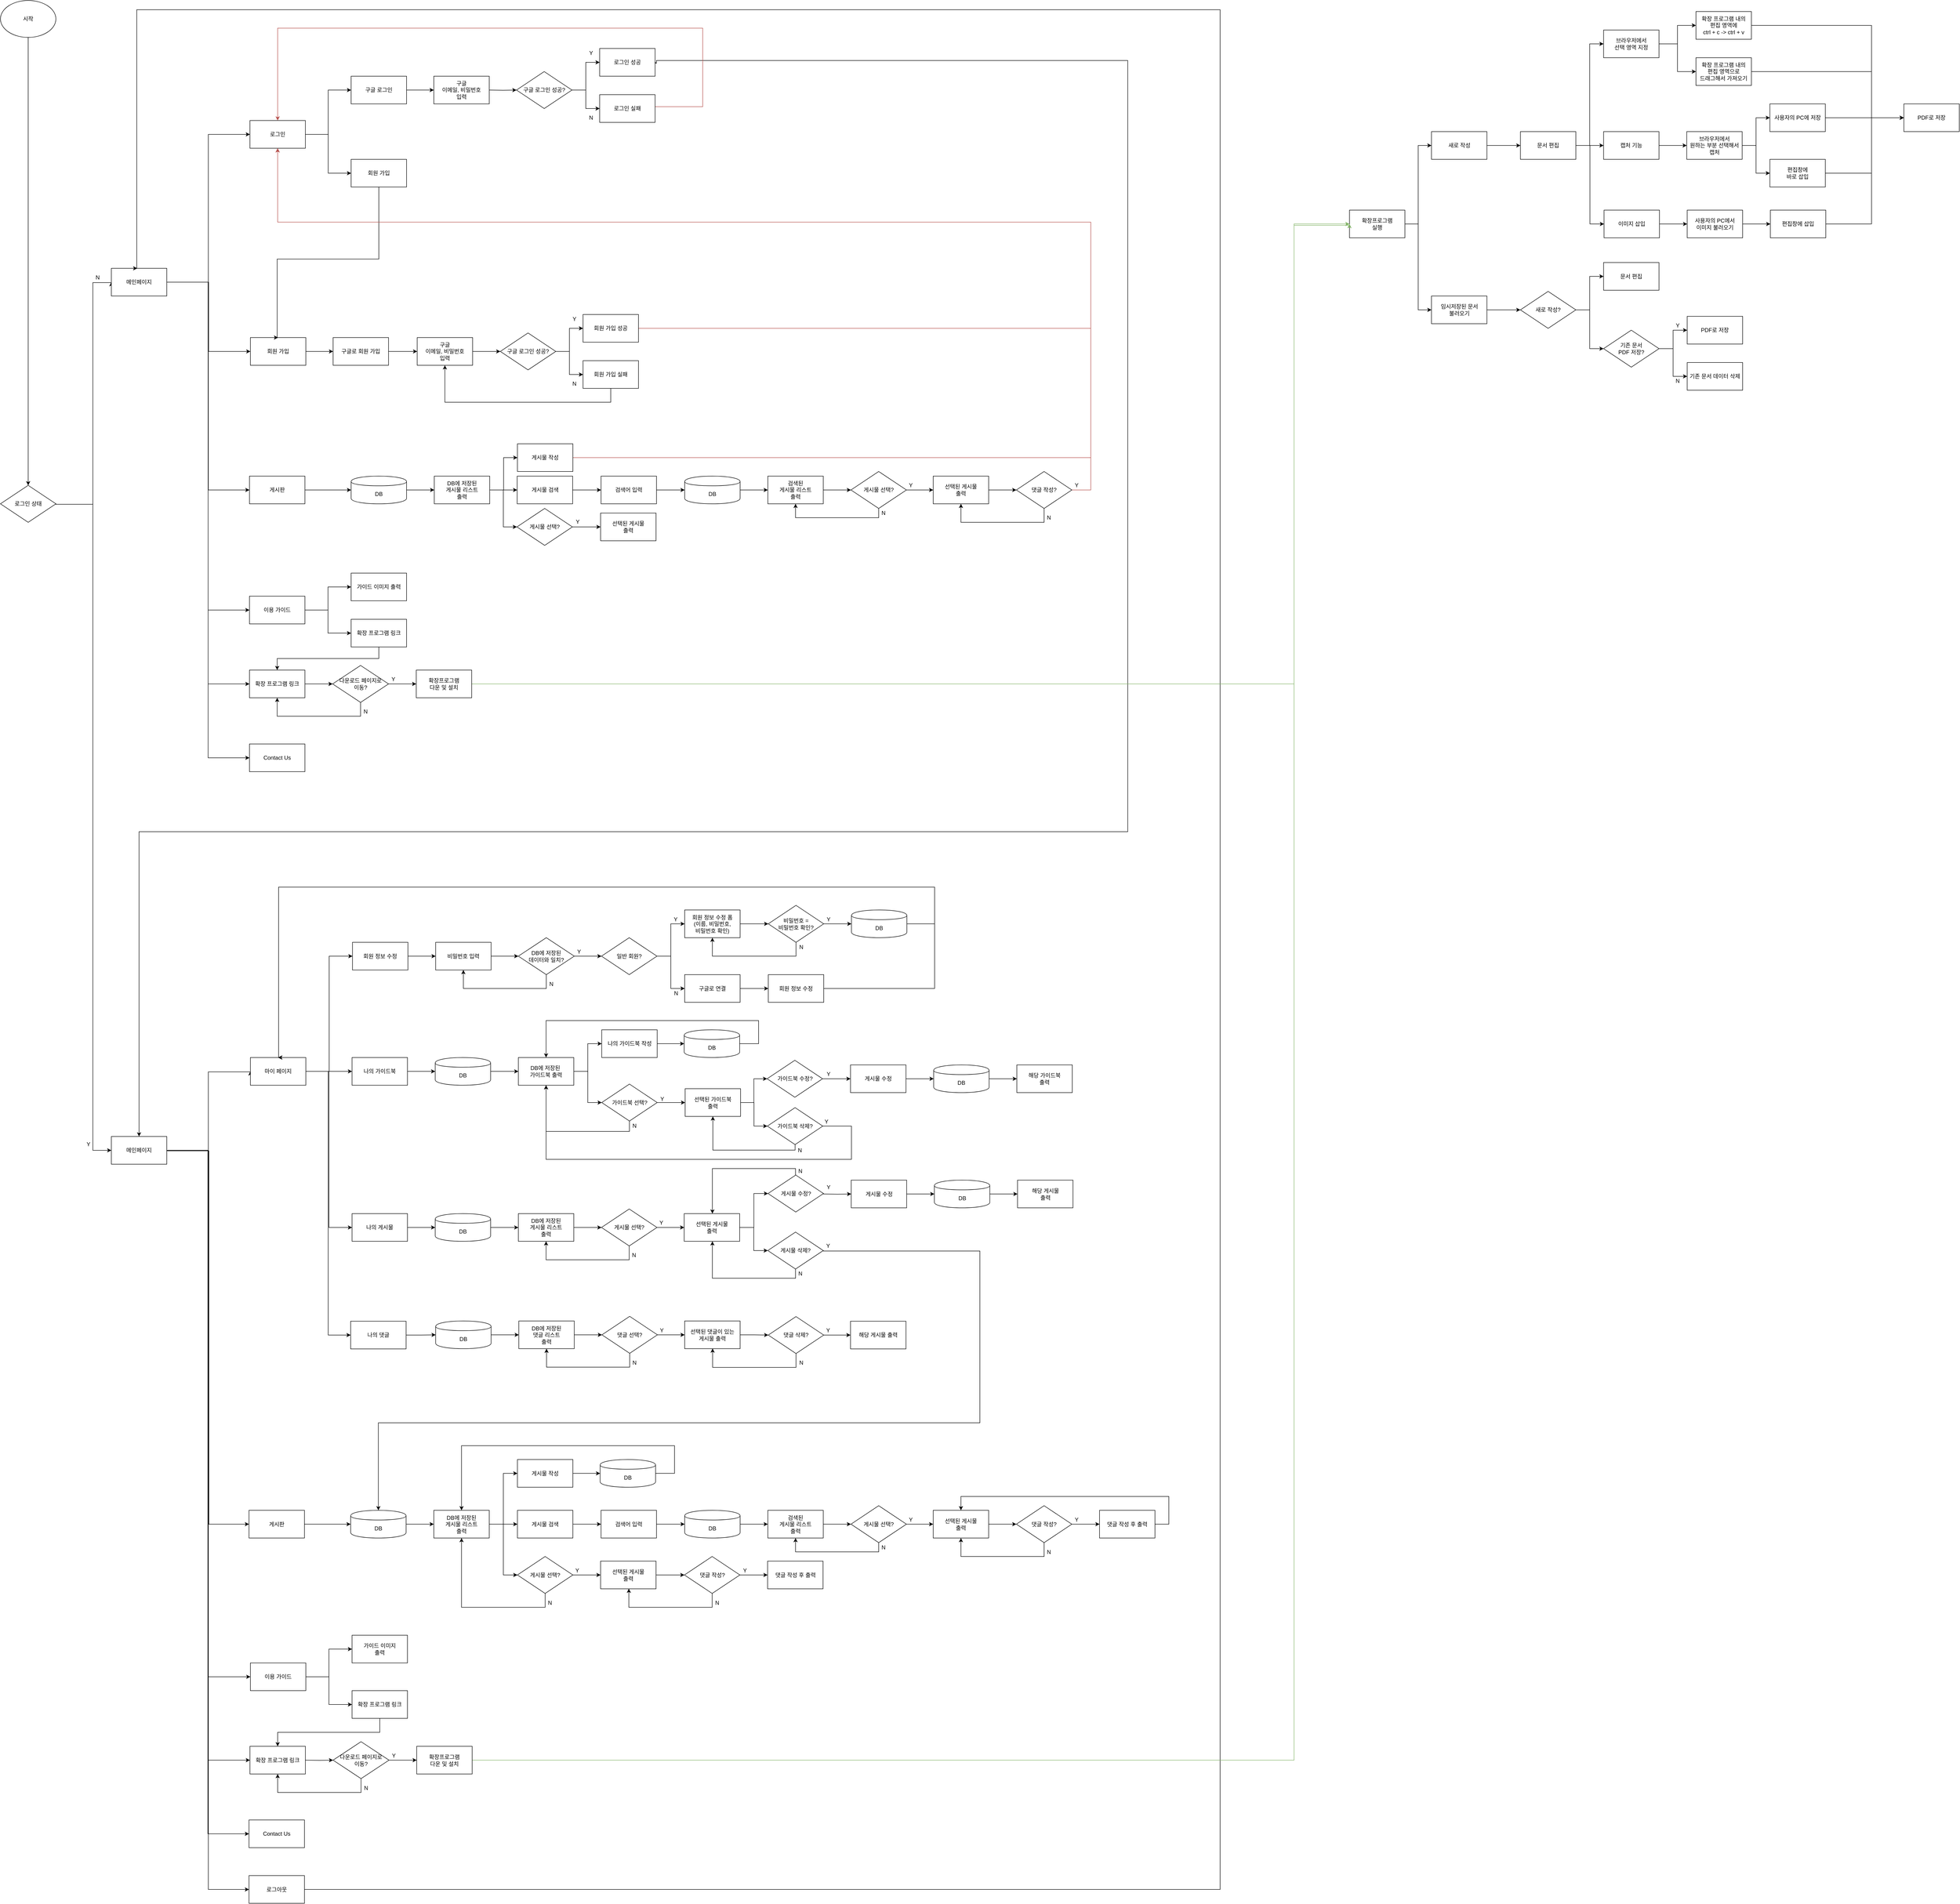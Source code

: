 <mxfile version="12.2.2" type="device" pages="1"><diagram id="t52N1FX-Z1pf8pAVOI71" name="Page-1"><mxGraphModel dx="3728" dy="2528" grid="1" gridSize="10" guides="1" tooltips="1" connect="1" arrows="1" fold="1" page="1" pageScale="1" pageWidth="827" pageHeight="1169" math="0" shadow="0"><root><mxCell id="0"/><mxCell id="1" parent="0"/><mxCell id="BbsaR-pYUSQkHYfOZ4FJ-84" style="edgeStyle=orthogonalEdgeStyle;rounded=0;orthogonalLoop=1;jettySize=auto;html=1;entryX=0.5;entryY=0;entryDx=0;entryDy=0;" parent="1" source="BbsaR-pYUSQkHYfOZ4FJ-23" target="BbsaR-pYUSQkHYfOZ4FJ-78" edge="1"><mxGeometry relative="1" as="geometry"/></mxCell><mxCell id="BbsaR-pYUSQkHYfOZ4FJ-23" value="시작" style="ellipse;whiteSpace=wrap;html=1;" parent="1" vertex="1"><mxGeometry x="40" y="80" width="120" height="80" as="geometry"/></mxCell><mxCell id="BbsaR-pYUSQkHYfOZ4FJ-99" style="edgeStyle=orthogonalEdgeStyle;rounded=0;orthogonalLoop=1;jettySize=auto;html=1;entryX=0;entryY=0.5;entryDx=0;entryDy=0;" parent="1" source="BbsaR-pYUSQkHYfOZ4FJ-24" target="BbsaR-pYUSQkHYfOZ4FJ-98" edge="1"><mxGeometry relative="1" as="geometry"/></mxCell><mxCell id="BbsaR-pYUSQkHYfOZ4FJ-293" style="edgeStyle=orthogonalEdgeStyle;rounded=0;orthogonalLoop=1;jettySize=auto;html=1;exitX=1;exitY=0.5;exitDx=0;exitDy=0;entryX=0;entryY=0.5;entryDx=0;entryDy=0;strokeWidth=1;" parent="1" source="BbsaR-pYUSQkHYfOZ4FJ-24" target="BbsaR-pYUSQkHYfOZ4FJ-292" edge="1"><mxGeometry relative="1" as="geometry"/></mxCell><mxCell id="BbsaR-pYUSQkHYfOZ4FJ-24" value="로그인" style="rounded=0;whiteSpace=wrap;html=1;" parent="1" vertex="1"><mxGeometry x="580" y="340" width="120" height="60" as="geometry"/></mxCell><mxCell id="95LLMD6px8G972O9h5I9-5" value="" style="edgeStyle=orthogonalEdgeStyle;rounded=0;orthogonalLoop=1;jettySize=auto;html=1;" edge="1" parent="1" source="BbsaR-pYUSQkHYfOZ4FJ-25" target="BbsaR-pYUSQkHYfOZ4FJ-108"><mxGeometry relative="1" as="geometry"/></mxCell><mxCell id="BbsaR-pYUSQkHYfOZ4FJ-25" value="회원 가입" style="rounded=0;whiteSpace=wrap;html=1;" parent="1" vertex="1"><mxGeometry x="581" y="810" width="120" height="60" as="geometry"/></mxCell><mxCell id="BbsaR-pYUSQkHYfOZ4FJ-146" style="edgeStyle=orthogonalEdgeStyle;rounded=0;orthogonalLoop=1;jettySize=auto;html=1;exitX=1;exitY=0.5;exitDx=0;exitDy=0;entryX=0;entryY=0.5;entryDx=0;entryDy=0;strokeWidth=1;" parent="1" source="BbsaR-pYUSQkHYfOZ4FJ-26" target="BbsaR-pYUSQkHYfOZ4FJ-145" edge="1"><mxGeometry relative="1" as="geometry"/></mxCell><mxCell id="BbsaR-pYUSQkHYfOZ4FJ-316" style="edgeStyle=orthogonalEdgeStyle;rounded=0;orthogonalLoop=1;jettySize=auto;html=1;strokeWidth=1;" parent="1" source="BbsaR-pYUSQkHYfOZ4FJ-26" target="BbsaR-pYUSQkHYfOZ4FJ-315" edge="1"><mxGeometry relative="1" as="geometry"/></mxCell><mxCell id="BbsaR-pYUSQkHYfOZ4FJ-26" value="이용 가이드" style="rounded=0;whiteSpace=wrap;html=1;" parent="1" vertex="1"><mxGeometry x="579" y="1370" width="120" height="60" as="geometry"/></mxCell><mxCell id="BbsaR-pYUSQkHYfOZ4FJ-56" style="edgeStyle=orthogonalEdgeStyle;rounded=0;orthogonalLoop=1;jettySize=auto;html=1;" parent="1" source="BbsaR-pYUSQkHYfOZ4FJ-50" target="BbsaR-pYUSQkHYfOZ4FJ-54" edge="1"><mxGeometry relative="1" as="geometry"/></mxCell><mxCell id="BbsaR-pYUSQkHYfOZ4FJ-57" style="edgeStyle=orthogonalEdgeStyle;rounded=0;orthogonalLoop=1;jettySize=auto;html=1;exitX=1;exitY=0.5;exitDx=0;exitDy=0;entryX=0;entryY=0.5;entryDx=0;entryDy=0;" parent="1" source="BbsaR-pYUSQkHYfOZ4FJ-50" target="BbsaR-pYUSQkHYfOZ4FJ-55" edge="1"><mxGeometry relative="1" as="geometry"/></mxCell><mxCell id="BbsaR-pYUSQkHYfOZ4FJ-50" value="구글 로그인 성공?" style="rhombus;whiteSpace=wrap;html=1;" parent="1" vertex="1"><mxGeometry x="1157" y="234" width="120" height="80" as="geometry"/></mxCell><mxCell id="BbsaR-pYUSQkHYfOZ4FJ-95" style="edgeStyle=orthogonalEdgeStyle;rounded=0;orthogonalLoop=1;jettySize=auto;html=1;entryX=0.5;entryY=0;entryDx=0;entryDy=0;exitX=1;exitY=0.5;exitDx=0;exitDy=0;" parent="1" source="BbsaR-pYUSQkHYfOZ4FJ-54" target="BbsaR-pYUSQkHYfOZ4FJ-89" edge="1"><mxGeometry relative="1" as="geometry"><Array as="points"><mxPoint x="1458" y="216"/><mxPoint x="1460" y="216"/><mxPoint x="1460" y="210"/><mxPoint x="2480" y="210"/><mxPoint x="2480" y="1880"/><mxPoint x="340" y="1880"/></Array></mxGeometry></mxCell><mxCell id="BbsaR-pYUSQkHYfOZ4FJ-54" value="로그인 성공" style="rounded=0;whiteSpace=wrap;html=1;" parent="1" vertex="1"><mxGeometry x="1337" y="184" width="120" height="60" as="geometry"/></mxCell><mxCell id="BbsaR-pYUSQkHYfOZ4FJ-92" style="edgeStyle=orthogonalEdgeStyle;rounded=0;orthogonalLoop=1;jettySize=auto;html=1;entryX=0.5;entryY=0;entryDx=0;entryDy=0;fillColor=#f8cecc;strokeColor=#b85450;strokeWidth=1;exitX=1;exitY=0.5;exitDx=0;exitDy=0;" parent="1" source="BbsaR-pYUSQkHYfOZ4FJ-55" target="BbsaR-pYUSQkHYfOZ4FJ-24" edge="1"><mxGeometry relative="1" as="geometry"><mxPoint x="640" y="420" as="targetPoint"/><Array as="points"><mxPoint x="1560" y="310"/><mxPoint x="1560" y="140"/><mxPoint x="640" y="140"/></Array></mxGeometry></mxCell><mxCell id="BbsaR-pYUSQkHYfOZ4FJ-55" value="로그인 실패" style="rounded=0;whiteSpace=wrap;html=1;" parent="1" vertex="1"><mxGeometry x="1337" y="284" width="120" height="60" as="geometry"/></mxCell><mxCell id="BbsaR-pYUSQkHYfOZ4FJ-58" value="Y" style="text;html=1;resizable=0;points=[];autosize=1;align=center;verticalAlign=top;spacingTop=-4;" parent="1" vertex="1"><mxGeometry x="1308" y="184" width="20" height="20" as="geometry"/></mxCell><mxCell id="BbsaR-pYUSQkHYfOZ4FJ-60" value="N" style="text;html=1;resizable=0;points=[];autosize=1;align=center;verticalAlign=top;spacingTop=-4;" parent="1" vertex="1"><mxGeometry x="1308" y="324" width="20" height="20" as="geometry"/></mxCell><mxCell id="BbsaR-pYUSQkHYfOZ4FJ-81" style="edgeStyle=orthogonalEdgeStyle;rounded=0;orthogonalLoop=1;jettySize=auto;html=1;exitX=1;exitY=0.5;exitDx=0;exitDy=0;" parent="1" source="BbsaR-pYUSQkHYfOZ4FJ-78" edge="1"><mxGeometry relative="1" as="geometry"><mxPoint x="280" y="690" as="targetPoint"/><mxPoint x="160" y="800" as="sourcePoint"/><Array as="points"><mxPoint x="240" y="1171"/><mxPoint x="240" y="691"/></Array></mxGeometry></mxCell><mxCell id="BbsaR-pYUSQkHYfOZ4FJ-90" style="edgeStyle=orthogonalEdgeStyle;rounded=0;orthogonalLoop=1;jettySize=auto;html=1;entryX=0;entryY=0.5;entryDx=0;entryDy=0;" parent="1" source="BbsaR-pYUSQkHYfOZ4FJ-78" target="BbsaR-pYUSQkHYfOZ4FJ-89" edge="1"><mxGeometry relative="1" as="geometry"><Array as="points"><mxPoint x="240" y="1171"/><mxPoint x="240" y="2570"/></Array></mxGeometry></mxCell><mxCell id="BbsaR-pYUSQkHYfOZ4FJ-78" value="로그인 상태" style="rhombus;whiteSpace=wrap;html=1;align=center;" parent="1" vertex="1"><mxGeometry x="40" y="1130" width="120" height="80" as="geometry"/></mxCell><mxCell id="BbsaR-pYUSQkHYfOZ4FJ-82" value="N" style="text;html=1;resizable=0;points=[];autosize=1;align=center;verticalAlign=top;spacingTop=-4;" parent="1" vertex="1"><mxGeometry x="240" y="670" width="20" height="20" as="geometry"/></mxCell><mxCell id="BbsaR-pYUSQkHYfOZ4FJ-86" style="edgeStyle=orthogonalEdgeStyle;rounded=0;orthogonalLoop=1;jettySize=auto;html=1;entryX=0;entryY=0.5;entryDx=0;entryDy=0;" parent="1" source="BbsaR-pYUSQkHYfOZ4FJ-85" target="BbsaR-pYUSQkHYfOZ4FJ-24" edge="1"><mxGeometry relative="1" as="geometry"/></mxCell><mxCell id="BbsaR-pYUSQkHYfOZ4FJ-87" style="edgeStyle=orthogonalEdgeStyle;rounded=0;orthogonalLoop=1;jettySize=auto;html=1;exitX=1;exitY=0.5;exitDx=0;exitDy=0;entryX=0;entryY=0.5;entryDx=0;entryDy=0;" parent="1" source="BbsaR-pYUSQkHYfOZ4FJ-85" target="BbsaR-pYUSQkHYfOZ4FJ-25" edge="1"><mxGeometry relative="1" as="geometry"/></mxCell><mxCell id="BbsaR-pYUSQkHYfOZ4FJ-88" style="edgeStyle=orthogonalEdgeStyle;rounded=0;orthogonalLoop=1;jettySize=auto;html=1;exitX=1;exitY=0.5;exitDx=0;exitDy=0;entryX=0;entryY=0.5;entryDx=0;entryDy=0;" parent="1" source="BbsaR-pYUSQkHYfOZ4FJ-85" target="BbsaR-pYUSQkHYfOZ4FJ-26" edge="1"><mxGeometry relative="1" as="geometry"/></mxCell><mxCell id="BbsaR-pYUSQkHYfOZ4FJ-103" style="edgeStyle=orthogonalEdgeStyle;rounded=0;orthogonalLoop=1;jettySize=auto;html=1;entryX=0;entryY=0.5;entryDx=0;entryDy=0;strokeWidth=1;" parent="1" source="BbsaR-pYUSQkHYfOZ4FJ-85" target="BbsaR-pYUSQkHYfOZ4FJ-102" edge="1"><mxGeometry relative="1" as="geometry"/></mxCell><mxCell id="BbsaR-pYUSQkHYfOZ4FJ-256" style="edgeStyle=orthogonalEdgeStyle;rounded=0;orthogonalLoop=1;jettySize=auto;html=1;entryX=0;entryY=0.5;entryDx=0;entryDy=0;strokeWidth=1;" parent="1" source="BbsaR-pYUSQkHYfOZ4FJ-85" target="BbsaR-pYUSQkHYfOZ4FJ-245" edge="1"><mxGeometry relative="1" as="geometry"><Array as="points"><mxPoint x="490" y="690"/><mxPoint x="490" y="1140"/></Array></mxGeometry></mxCell><mxCell id="95LLMD6px8G972O9h5I9-2" style="edgeStyle=orthogonalEdgeStyle;rounded=0;orthogonalLoop=1;jettySize=auto;html=1;entryX=0;entryY=0.5;entryDx=0;entryDy=0;" edge="1" parent="1" source="BbsaR-pYUSQkHYfOZ4FJ-85" target="95LLMD6px8G972O9h5I9-1"><mxGeometry relative="1" as="geometry"/></mxCell><mxCell id="BbsaR-pYUSQkHYfOZ4FJ-85" value="메인페이지" style="rounded=0;whiteSpace=wrap;html=1;align=center;" parent="1" vertex="1"><mxGeometry x="280" y="660" width="120" height="60" as="geometry"/></mxCell><mxCell id="BbsaR-pYUSQkHYfOZ4FJ-161" style="edgeStyle=orthogonalEdgeStyle;rounded=0;orthogonalLoop=1;jettySize=auto;html=1;entryX=0;entryY=0.5;entryDx=0;entryDy=0;strokeWidth=1;" parent="1" source="BbsaR-pYUSQkHYfOZ4FJ-89" target="BbsaR-pYUSQkHYfOZ4FJ-148" edge="1"><mxGeometry relative="1" as="geometry"><Array as="points"><mxPoint x="490" y="2570"/><mxPoint x="490" y="2400"/></Array></mxGeometry></mxCell><mxCell id="BbsaR-pYUSQkHYfOZ4FJ-199" style="edgeStyle=orthogonalEdgeStyle;rounded=0;orthogonalLoop=1;jettySize=auto;html=1;entryX=0;entryY=0.5;entryDx=0;entryDy=0;strokeWidth=1;" parent="1" source="BbsaR-pYUSQkHYfOZ4FJ-89" target="BbsaR-pYUSQkHYfOZ4FJ-160" edge="1"><mxGeometry relative="1" as="geometry"><Array as="points"><mxPoint x="491" y="2571"/><mxPoint x="491" y="3380"/></Array></mxGeometry></mxCell><mxCell id="BbsaR-pYUSQkHYfOZ4FJ-200" style="edgeStyle=orthogonalEdgeStyle;rounded=0;orthogonalLoop=1;jettySize=auto;html=1;entryX=0;entryY=0.5;entryDx=0;entryDy=0;strokeWidth=1;" parent="1" source="BbsaR-pYUSQkHYfOZ4FJ-89" target="BbsaR-pYUSQkHYfOZ4FJ-152" edge="1"><mxGeometry relative="1" as="geometry"><Array as="points"><mxPoint x="490" y="2570"/><mxPoint x="490" y="3710"/></Array></mxGeometry></mxCell><mxCell id="BbsaR-pYUSQkHYfOZ4FJ-201" style="edgeStyle=orthogonalEdgeStyle;rounded=0;orthogonalLoop=1;jettySize=auto;html=1;entryX=0;entryY=0.5;entryDx=0;entryDy=0;strokeWidth=1;" parent="1" source="BbsaR-pYUSQkHYfOZ4FJ-89" target="BbsaR-pYUSQkHYfOZ4FJ-153" edge="1"><mxGeometry relative="1" as="geometry"><Array as="points"><mxPoint x="490" y="2570"/><mxPoint x="490" y="3890"/></Array></mxGeometry></mxCell><mxCell id="BbsaR-pYUSQkHYfOZ4FJ-243" style="edgeStyle=orthogonalEdgeStyle;rounded=0;orthogonalLoop=1;jettySize=auto;html=1;entryX=0;entryY=0.5;entryDx=0;entryDy=0;strokeWidth=1;" parent="1" source="BbsaR-pYUSQkHYfOZ4FJ-89" target="BbsaR-pYUSQkHYfOZ4FJ-242" edge="1"><mxGeometry relative="1" as="geometry"><Array as="points"><mxPoint x="490" y="2570"/><mxPoint x="490" y="4170"/></Array></mxGeometry></mxCell><mxCell id="95LLMD6px8G972O9h5I9-35" style="edgeStyle=orthogonalEdgeStyle;rounded=0;orthogonalLoop=1;jettySize=auto;html=1;entryX=0;entryY=0.5;entryDx=0;entryDy=0;" edge="1" parent="1" source="BbsaR-pYUSQkHYfOZ4FJ-89" target="95LLMD6px8G972O9h5I9-34"><mxGeometry relative="1" as="geometry"/></mxCell><mxCell id="BbsaR-pYUSQkHYfOZ4FJ-89" value="메인페이지" style="rounded=0;whiteSpace=wrap;html=1;align=center;" parent="1" vertex="1"><mxGeometry x="280" y="2540" width="120" height="60" as="geometry"/></mxCell><mxCell id="BbsaR-pYUSQkHYfOZ4FJ-91" value="Y" style="text;html=1;resizable=0;points=[];autosize=1;align=center;verticalAlign=top;spacingTop=-4;" parent="1" vertex="1"><mxGeometry x="220" y="2546.5" width="20" height="20" as="geometry"/></mxCell><mxCell id="BbsaR-pYUSQkHYfOZ4FJ-100" style="edgeStyle=orthogonalEdgeStyle;rounded=0;orthogonalLoop=1;jettySize=auto;html=1;entryX=0.5;entryY=0;entryDx=0;entryDy=0;" parent="1" source="BbsaR-pYUSQkHYfOZ4FJ-98" target="BbsaR-pYUSQkHYfOZ4FJ-25" edge="1"><mxGeometry relative="1" as="geometry"><Array as="points"><mxPoint x="859" y="640"/><mxPoint x="639" y="640"/></Array></mxGeometry></mxCell><mxCell id="BbsaR-pYUSQkHYfOZ4FJ-98" value="회원 가입" style="rounded=0;whiteSpace=wrap;html=1;align=center;" parent="1" vertex="1"><mxGeometry x="799" y="424" width="120" height="60" as="geometry"/></mxCell><mxCell id="UqeuH6hSkiX5gyNMlZHu-20" value="" style="edgeStyle=orthogonalEdgeStyle;rounded=0;orthogonalLoop=1;jettySize=auto;html=1;" parent="1" source="BbsaR-pYUSQkHYfOZ4FJ-102" target="UqeuH6hSkiX5gyNMlZHu-19" edge="1"><mxGeometry relative="1" as="geometry"/></mxCell><mxCell id="BbsaR-pYUSQkHYfOZ4FJ-102" value="확장 프로그램 링크" style="rounded=0;whiteSpace=wrap;html=1;align=center;" parent="1" vertex="1"><mxGeometry x="579" y="1530" width="120" height="60" as="geometry"/></mxCell><mxCell id="BbsaR-pYUSQkHYfOZ4FJ-298" value="" style="edgeStyle=orthogonalEdgeStyle;rounded=0;orthogonalLoop=1;jettySize=auto;html=1;strokeWidth=1;" parent="1" source="BbsaR-pYUSQkHYfOZ4FJ-108" target="BbsaR-pYUSQkHYfOZ4FJ-297" edge="1"><mxGeometry relative="1" as="geometry"/></mxCell><mxCell id="BbsaR-pYUSQkHYfOZ4FJ-108" value="구글로 회원 가입" style="rounded=0;whiteSpace=wrap;html=1;align=center;" parent="1" vertex="1"><mxGeometry x="760" y="810" width="120" height="60" as="geometry"/></mxCell><mxCell id="BbsaR-pYUSQkHYfOZ4FJ-299" value="" style="edgeStyle=orthogonalEdgeStyle;rounded=0;orthogonalLoop=1;jettySize=auto;html=1;strokeWidth=1;" parent="1" source="BbsaR-pYUSQkHYfOZ4FJ-297" target="BbsaR-pYUSQkHYfOZ4FJ-116" edge="1"><mxGeometry relative="1" as="geometry"/></mxCell><mxCell id="BbsaR-pYUSQkHYfOZ4FJ-297" value="구글&lt;br&gt;이메일, 비밀번호&lt;br&gt;입력" style="rounded=0;whiteSpace=wrap;html=1;align=center;" parent="1" vertex="1"><mxGeometry x="942" y="810" width="120" height="60" as="geometry"/></mxCell><mxCell id="BbsaR-pYUSQkHYfOZ4FJ-114" style="edgeStyle=orthogonalEdgeStyle;rounded=0;orthogonalLoop=1;jettySize=auto;html=1;entryX=0;entryY=0.5;entryDx=0;entryDy=0;" parent="1" source="BbsaR-pYUSQkHYfOZ4FJ-116" target="BbsaR-pYUSQkHYfOZ4FJ-117" edge="1"><mxGeometry relative="1" as="geometry"/></mxCell><mxCell id="BbsaR-pYUSQkHYfOZ4FJ-115" style="edgeStyle=orthogonalEdgeStyle;rounded=0;orthogonalLoop=1;jettySize=auto;html=1;exitX=1;exitY=0.5;exitDx=0;exitDy=0;entryX=0;entryY=0.5;entryDx=0;entryDy=0;" parent="1" source="BbsaR-pYUSQkHYfOZ4FJ-116" target="BbsaR-pYUSQkHYfOZ4FJ-118" edge="1"><mxGeometry relative="1" as="geometry"/></mxCell><mxCell id="BbsaR-pYUSQkHYfOZ4FJ-116" value="구글 로그인 성공?" style="rhombus;whiteSpace=wrap;html=1;" parent="1" vertex="1"><mxGeometry x="1122" y="800" width="120" height="80" as="geometry"/></mxCell><mxCell id="BbsaR-pYUSQkHYfOZ4FJ-134" style="edgeStyle=orthogonalEdgeStyle;rounded=0;orthogonalLoop=1;jettySize=auto;html=1;entryX=0.5;entryY=1;entryDx=0;entryDy=0;strokeWidth=1;exitX=1;exitY=0.5;exitDx=0;exitDy=0;fillColor=#f8cecc;strokeColor=#b85450;" parent="1" source="BbsaR-pYUSQkHYfOZ4FJ-117" target="BbsaR-pYUSQkHYfOZ4FJ-24" edge="1"><mxGeometry relative="1" as="geometry"><Array as="points"><mxPoint x="2400" y="790"/><mxPoint x="2400" y="560"/><mxPoint x="640" y="560"/></Array></mxGeometry></mxCell><mxCell id="BbsaR-pYUSQkHYfOZ4FJ-117" value="회원 가입 성공" style="rounded=0;whiteSpace=wrap;html=1;" parent="1" vertex="1"><mxGeometry x="1301" y="760" width="120" height="60" as="geometry"/></mxCell><mxCell id="BbsaR-pYUSQkHYfOZ4FJ-133" style="edgeStyle=orthogonalEdgeStyle;rounded=0;orthogonalLoop=1;jettySize=auto;html=1;entryX=0.5;entryY=1;entryDx=0;entryDy=0;strokeWidth=1;" parent="1" source="BbsaR-pYUSQkHYfOZ4FJ-118" edge="1"><mxGeometry relative="1" as="geometry"><mxPoint x="1002" y="870" as="targetPoint"/><Array as="points"><mxPoint x="1361" y="950"/><mxPoint x="1002" y="950"/></Array></mxGeometry></mxCell><mxCell id="BbsaR-pYUSQkHYfOZ4FJ-118" value="회원 가입 실패" style="rounded=0;whiteSpace=wrap;html=1;" parent="1" vertex="1"><mxGeometry x="1301" y="860" width="120" height="60" as="geometry"/></mxCell><mxCell id="BbsaR-pYUSQkHYfOZ4FJ-119" value="Y" style="text;html=1;resizable=0;points=[];autosize=1;align=center;verticalAlign=top;spacingTop=-4;" parent="1" vertex="1"><mxGeometry x="1272" y="760" width="20" height="20" as="geometry"/></mxCell><mxCell id="BbsaR-pYUSQkHYfOZ4FJ-120" value="N" style="text;html=1;resizable=0;points=[];autosize=1;align=center;verticalAlign=top;spacingTop=-4;" parent="1" vertex="1"><mxGeometry x="1272" y="900" width="20" height="20" as="geometry"/></mxCell><mxCell id="BbsaR-pYUSQkHYfOZ4FJ-147" style="edgeStyle=orthogonalEdgeStyle;rounded=0;orthogonalLoop=1;jettySize=auto;html=1;exitX=0.5;exitY=1;exitDx=0;exitDy=0;entryX=0.5;entryY=0;entryDx=0;entryDy=0;strokeWidth=1;" parent="1" source="BbsaR-pYUSQkHYfOZ4FJ-145" target="BbsaR-pYUSQkHYfOZ4FJ-102" edge="1"><mxGeometry relative="1" as="geometry"/></mxCell><mxCell id="BbsaR-pYUSQkHYfOZ4FJ-145" value="확장 프로그램 링크" style="rounded=0;whiteSpace=wrap;html=1;align=center;" parent="1" vertex="1"><mxGeometry x="799" y="1420" width="120" height="60" as="geometry"/></mxCell><mxCell id="BbsaR-pYUSQkHYfOZ4FJ-162" style="edgeStyle=orthogonalEdgeStyle;rounded=0;orthogonalLoop=1;jettySize=auto;html=1;entryX=0;entryY=0.5;entryDx=0;entryDy=0;strokeWidth=1;" parent="1" source="BbsaR-pYUSQkHYfOZ4FJ-148" target="BbsaR-pYUSQkHYfOZ4FJ-157" edge="1"><mxGeometry relative="1" as="geometry"/></mxCell><mxCell id="BbsaR-pYUSQkHYfOZ4FJ-163" style="edgeStyle=orthogonalEdgeStyle;rounded=0;orthogonalLoop=1;jettySize=auto;html=1;exitX=1;exitY=0.5;exitDx=0;exitDy=0;entryX=0;entryY=0.5;entryDx=0;entryDy=0;strokeWidth=1;" parent="1" source="BbsaR-pYUSQkHYfOZ4FJ-148" target="BbsaR-pYUSQkHYfOZ4FJ-158" edge="1"><mxGeometry relative="1" as="geometry"/></mxCell><mxCell id="BbsaR-pYUSQkHYfOZ4FJ-164" style="edgeStyle=orthogonalEdgeStyle;rounded=0;orthogonalLoop=1;jettySize=auto;html=1;entryX=0;entryY=0.5;entryDx=0;entryDy=0;strokeWidth=1;" parent="1" source="BbsaR-pYUSQkHYfOZ4FJ-148" target="BbsaR-pYUSQkHYfOZ4FJ-159" edge="1"><mxGeometry relative="1" as="geometry"/></mxCell><mxCell id="95LLMD6px8G972O9h5I9-7" style="edgeStyle=orthogonalEdgeStyle;rounded=0;orthogonalLoop=1;jettySize=auto;html=1;entryX=0;entryY=0.5;entryDx=0;entryDy=0;" edge="1" parent="1" source="BbsaR-pYUSQkHYfOZ4FJ-148" target="95LLMD6px8G972O9h5I9-6"><mxGeometry relative="1" as="geometry"/></mxCell><mxCell id="BbsaR-pYUSQkHYfOZ4FJ-148" value="마이 페이지" style="rounded=0;whiteSpace=wrap;html=1;align=center;" parent="1" vertex="1"><mxGeometry x="581" y="2369" width="120" height="60" as="geometry"/></mxCell><mxCell id="BbsaR-pYUSQkHYfOZ4FJ-151" style="edgeStyle=orthogonalEdgeStyle;rounded=0;orthogonalLoop=1;jettySize=auto;html=1;exitX=1;exitY=0.5;exitDx=0;exitDy=0;entryX=0;entryY=0.5;entryDx=0;entryDy=0;strokeWidth=1;" parent="1" source="BbsaR-pYUSQkHYfOZ4FJ-152" target="BbsaR-pYUSQkHYfOZ4FJ-156" edge="1"><mxGeometry relative="1" as="geometry"/></mxCell><mxCell id="BbsaR-pYUSQkHYfOZ4FJ-360" style="edgeStyle=orthogonalEdgeStyle;rounded=0;orthogonalLoop=1;jettySize=auto;html=1;entryX=0;entryY=0.5;entryDx=0;entryDy=0;strokeWidth=1;" parent="1" source="BbsaR-pYUSQkHYfOZ4FJ-152" target="BbsaR-pYUSQkHYfOZ4FJ-356" edge="1"><mxGeometry relative="1" as="geometry"/></mxCell><mxCell id="BbsaR-pYUSQkHYfOZ4FJ-152" value="이용 가이드" style="rounded=0;whiteSpace=wrap;html=1;" parent="1" vertex="1"><mxGeometry x="581" y="3680" width="120" height="60" as="geometry"/></mxCell><mxCell id="BbsaR-pYUSQkHYfOZ4FJ-153" value="확장 프로그램 링크" style="rounded=0;whiteSpace=wrap;html=1;align=center;" parent="1" vertex="1"><mxGeometry x="580" y="3860.5" width="120" height="60" as="geometry"/></mxCell><mxCell id="BbsaR-pYUSQkHYfOZ4FJ-155" style="edgeStyle=orthogonalEdgeStyle;rounded=0;orthogonalLoop=1;jettySize=auto;html=1;exitX=0.5;exitY=1;exitDx=0;exitDy=0;entryX=0.5;entryY=0;entryDx=0;entryDy=0;strokeWidth=1;" parent="1" source="BbsaR-pYUSQkHYfOZ4FJ-156" target="BbsaR-pYUSQkHYfOZ4FJ-153" edge="1"><mxGeometry relative="1" as="geometry"/></mxCell><mxCell id="BbsaR-pYUSQkHYfOZ4FJ-156" value="확장 프로그램 링크" style="rounded=0;whiteSpace=wrap;html=1;align=center;" parent="1" vertex="1"><mxGeometry x="801" y="3740" width="120" height="60" as="geometry"/></mxCell><mxCell id="BbsaR-pYUSQkHYfOZ4FJ-318" value="" style="edgeStyle=orthogonalEdgeStyle;rounded=0;orthogonalLoop=1;jettySize=auto;html=1;strokeWidth=1;" parent="1" source="BbsaR-pYUSQkHYfOZ4FJ-157" target="BbsaR-pYUSQkHYfOZ4FJ-317" edge="1"><mxGeometry relative="1" as="geometry"/></mxCell><mxCell id="BbsaR-pYUSQkHYfOZ4FJ-157" value="회원 정보 수정" style="rounded=0;whiteSpace=wrap;html=1;align=center;" parent="1" vertex="1"><mxGeometry x="802" y="2119.5" width="120" height="60" as="geometry"/></mxCell><mxCell id="BbsaR-pYUSQkHYfOZ4FJ-196" value="" style="edgeStyle=orthogonalEdgeStyle;rounded=0;orthogonalLoop=1;jettySize=auto;html=1;strokeWidth=1;" parent="1" source="BbsaR-pYUSQkHYfOZ4FJ-158" target="BbsaR-pYUSQkHYfOZ4FJ-195" edge="1"><mxGeometry relative="1" as="geometry"/></mxCell><mxCell id="BbsaR-pYUSQkHYfOZ4FJ-158" value="나의 가이드북" style="rounded=0;whiteSpace=wrap;html=1;align=center;" parent="1" vertex="1"><mxGeometry x="801" y="2369" width="120" height="60" as="geometry"/></mxCell><mxCell id="BbsaR-pYUSQkHYfOZ4FJ-208" value="" style="edgeStyle=orthogonalEdgeStyle;rounded=0;orthogonalLoop=1;jettySize=auto;html=1;strokeWidth=1;" parent="1" source="BbsaR-pYUSQkHYfOZ4FJ-159" target="BbsaR-pYUSQkHYfOZ4FJ-207" edge="1"><mxGeometry relative="1" as="geometry"/></mxCell><mxCell id="BbsaR-pYUSQkHYfOZ4FJ-159" value="나의 게시물" style="rounded=0;whiteSpace=wrap;html=1;align=center;" parent="1" vertex="1"><mxGeometry x="801" y="2707" width="120" height="60" as="geometry"/></mxCell><mxCell id="BbsaR-pYUSQkHYfOZ4FJ-218" value="" style="edgeStyle=orthogonalEdgeStyle;rounded=0;orthogonalLoop=1;jettySize=auto;html=1;strokeWidth=1;entryX=0;entryY=0.5;entryDx=0;entryDy=0;" parent="1" source="BbsaR-pYUSQkHYfOZ4FJ-160" target="BbsaR-pYUSQkHYfOZ4FJ-214" edge="1"><mxGeometry relative="1" as="geometry"><mxPoint x="778" y="3379.5" as="targetPoint"/></mxGeometry></mxCell><mxCell id="BbsaR-pYUSQkHYfOZ4FJ-160" value="게시판" style="rounded=0;whiteSpace=wrap;html=1;align=center;" parent="1" vertex="1"><mxGeometry x="578" y="3349.5" width="120" height="60" as="geometry"/></mxCell><mxCell id="BbsaR-pYUSQkHYfOZ4FJ-185" style="edgeStyle=orthogonalEdgeStyle;rounded=0;orthogonalLoop=1;jettySize=auto;html=1;entryX=0;entryY=0.5;entryDx=0;entryDy=0;strokeWidth=1;" parent="1" source="BbsaR-pYUSQkHYfOZ4FJ-181" target="BbsaR-pYUSQkHYfOZ4FJ-184" edge="1"><mxGeometry relative="1" as="geometry"/></mxCell><mxCell id="BbsaR-pYUSQkHYfOZ4FJ-187" style="edgeStyle=orthogonalEdgeStyle;rounded=0;orthogonalLoop=1;jettySize=auto;html=1;entryX=0;entryY=0.5;entryDx=0;entryDy=0;strokeWidth=1;" parent="1" source="BbsaR-pYUSQkHYfOZ4FJ-181" target="BbsaR-pYUSQkHYfOZ4FJ-186" edge="1"><mxGeometry relative="1" as="geometry"/></mxCell><mxCell id="BbsaR-pYUSQkHYfOZ4FJ-181" value="일반 회원?" style="rhombus;whiteSpace=wrap;html=1;align=center;" parent="1" vertex="1"><mxGeometry x="1341" y="2109.5" width="120" height="80" as="geometry"/></mxCell><mxCell id="BbsaR-pYUSQkHYfOZ4FJ-326" value="" style="edgeStyle=orthogonalEdgeStyle;rounded=0;orthogonalLoop=1;jettySize=auto;html=1;strokeWidth=1;" parent="1" source="BbsaR-pYUSQkHYfOZ4FJ-184" target="BbsaR-pYUSQkHYfOZ4FJ-325" edge="1"><mxGeometry relative="1" as="geometry"/></mxCell><mxCell id="BbsaR-pYUSQkHYfOZ4FJ-184" value="회원 정보 수정 폼&lt;br&gt;(이름, 비밀번호, &lt;br&gt;비밀번호 확인)" style="rounded=0;whiteSpace=wrap;html=1;align=center;" parent="1" vertex="1"><mxGeometry x="1521" y="2049.5" width="120" height="60" as="geometry"/></mxCell><mxCell id="BbsaR-pYUSQkHYfOZ4FJ-332" value="" style="edgeStyle=orthogonalEdgeStyle;rounded=0;orthogonalLoop=1;jettySize=auto;html=1;strokeWidth=1;" parent="1" source="BbsaR-pYUSQkHYfOZ4FJ-186" target="BbsaR-pYUSQkHYfOZ4FJ-331" edge="1"><mxGeometry relative="1" as="geometry"/></mxCell><mxCell id="BbsaR-pYUSQkHYfOZ4FJ-186" value="구글로 연결" style="rounded=0;whiteSpace=wrap;html=1;align=center;" parent="1" vertex="1"><mxGeometry x="1521" y="2189.5" width="120" height="60" as="geometry"/></mxCell><mxCell id="BbsaR-pYUSQkHYfOZ4FJ-333" style="edgeStyle=orthogonalEdgeStyle;rounded=0;orthogonalLoop=1;jettySize=auto;html=1;entryX=0.5;entryY=0;entryDx=0;entryDy=0;strokeWidth=1;" parent="1" source="BbsaR-pYUSQkHYfOZ4FJ-331" target="BbsaR-pYUSQkHYfOZ4FJ-148" edge="1"><mxGeometry relative="1" as="geometry"><Array as="points"><mxPoint x="2062" y="2220"/><mxPoint x="2062" y="2000"/><mxPoint x="642" y="2000"/></Array></mxGeometry></mxCell><mxCell id="BbsaR-pYUSQkHYfOZ4FJ-331" value="회원 정보 수정" style="rounded=0;whiteSpace=wrap;html=1;align=center;" parent="1" vertex="1"><mxGeometry x="1702" y="2189.5" width="120" height="60" as="geometry"/></mxCell><mxCell id="BbsaR-pYUSQkHYfOZ4FJ-188" value="Y" style="text;html=1;resizable=0;points=[];autosize=1;align=center;verticalAlign=top;spacingTop=-4;" parent="1" vertex="1"><mxGeometry x="1491" y="2059.5" width="20" height="20" as="geometry"/></mxCell><mxCell id="BbsaR-pYUSQkHYfOZ4FJ-189" value="N" style="text;html=1;resizable=0;points=[];autosize=1;align=center;verticalAlign=top;spacingTop=-4;" parent="1" vertex="1"><mxGeometry x="1492" y="2219.5" width="20" height="20" as="geometry"/></mxCell><mxCell id="BbsaR-pYUSQkHYfOZ4FJ-335" value="" style="edgeStyle=orthogonalEdgeStyle;rounded=0;orthogonalLoop=1;jettySize=auto;html=1;strokeWidth=1;" parent="1" source="BbsaR-pYUSQkHYfOZ4FJ-195" target="BbsaR-pYUSQkHYfOZ4FJ-334" edge="1"><mxGeometry relative="1" as="geometry"/></mxCell><mxCell id="BbsaR-pYUSQkHYfOZ4FJ-195" value="DB" style="shape=cylinder;whiteSpace=wrap;html=1;boundedLbl=1;backgroundOutline=1;align=center;" parent="1" vertex="1"><mxGeometry x="981" y="2369" width="120" height="60" as="geometry"/></mxCell><mxCell id="BbsaR-pYUSQkHYfOZ4FJ-204" value="" style="edgeStyle=orthogonalEdgeStyle;rounded=0;orthogonalLoop=1;jettySize=auto;html=1;strokeWidth=1;" parent="1" target="BbsaR-pYUSQkHYfOZ4FJ-50" edge="1"><mxGeometry relative="1" as="geometry"><mxPoint x="1098" y="274" as="sourcePoint"/></mxGeometry></mxCell><mxCell id="BbsaR-pYUSQkHYfOZ4FJ-339" value="" style="edgeStyle=orthogonalEdgeStyle;rounded=0;orthogonalLoop=1;jettySize=auto;html=1;strokeWidth=1;" parent="1" source="BbsaR-pYUSQkHYfOZ4FJ-207" target="BbsaR-pYUSQkHYfOZ4FJ-338" edge="1"><mxGeometry relative="1" as="geometry"/></mxCell><mxCell id="BbsaR-pYUSQkHYfOZ4FJ-207" value="DB" style="shape=cylinder;whiteSpace=wrap;html=1;boundedLbl=1;backgroundOutline=1;align=center;" parent="1" vertex="1"><mxGeometry x="981" y="2707" width="120" height="60" as="geometry"/></mxCell><mxCell id="BbsaR-pYUSQkHYfOZ4FJ-351" value="" style="edgeStyle=orthogonalEdgeStyle;rounded=0;orthogonalLoop=1;jettySize=auto;html=1;strokeWidth=1;" parent="1" source="BbsaR-pYUSQkHYfOZ4FJ-214" target="BbsaR-pYUSQkHYfOZ4FJ-349" edge="1"><mxGeometry relative="1" as="geometry"/></mxCell><mxCell id="BbsaR-pYUSQkHYfOZ4FJ-214" value="DB" style="shape=cylinder;whiteSpace=wrap;html=1;boundedLbl=1;backgroundOutline=1;align=center;" parent="1" vertex="1"><mxGeometry x="798" y="3349.5" width="120" height="60" as="geometry"/></mxCell><mxCell id="BbsaR-pYUSQkHYfOZ4FJ-227" style="edgeStyle=orthogonalEdgeStyle;rounded=0;orthogonalLoop=1;jettySize=auto;html=1;entryX=0.5;entryY=1;entryDx=0;entryDy=0;strokeWidth=1;" parent="1" source="BbsaR-pYUSQkHYfOZ4FJ-221" target="BbsaR-pYUSQkHYfOZ4FJ-338" edge="1"><mxGeometry relative="1" as="geometry"><mxPoint x="1221" y="2767" as="targetPoint"/><Array as="points"><mxPoint x="1401" y="2807"/><mxPoint x="1221" y="2807"/></Array></mxGeometry></mxCell><mxCell id="BbsaR-pYUSQkHYfOZ4FJ-344" value="" style="edgeStyle=orthogonalEdgeStyle;rounded=0;orthogonalLoop=1;jettySize=auto;html=1;strokeWidth=1;" parent="1" source="BbsaR-pYUSQkHYfOZ4FJ-221" target="BbsaR-pYUSQkHYfOZ4FJ-343" edge="1"><mxGeometry relative="1" as="geometry"/></mxCell><mxCell id="BbsaR-pYUSQkHYfOZ4FJ-221" value="게시물 선택?" style="rhombus;whiteSpace=wrap;html=1;align=center;" parent="1" vertex="1"><mxGeometry x="1341" y="2697" width="120" height="80" as="geometry"/></mxCell><mxCell id="BbsaR-pYUSQkHYfOZ4FJ-337" style="edgeStyle=orthogonalEdgeStyle;rounded=0;orthogonalLoop=1;jettySize=auto;html=1;entryX=0.5;entryY=1;entryDx=0;entryDy=0;strokeWidth=1;" parent="1" source="BbsaR-pYUSQkHYfOZ4FJ-222" target="BbsaR-pYUSQkHYfOZ4FJ-334" edge="1"><mxGeometry relative="1" as="geometry"><Array as="points"><mxPoint x="1402" y="2529"/><mxPoint x="1221" y="2529"/></Array><mxPoint x="1220.759" y="2501.724" as="targetPoint"/></mxGeometry></mxCell><mxCell id="BbsaR-pYUSQkHYfOZ4FJ-342" value="" style="edgeStyle=orthogonalEdgeStyle;rounded=0;orthogonalLoop=1;jettySize=auto;html=1;strokeWidth=1;" parent="1" source="BbsaR-pYUSQkHYfOZ4FJ-222" target="BbsaR-pYUSQkHYfOZ4FJ-341" edge="1"><mxGeometry relative="1" as="geometry"/></mxCell><mxCell id="BbsaR-pYUSQkHYfOZ4FJ-222" value="가이드북 선택?" style="rhombus;whiteSpace=wrap;html=1;align=center;" parent="1" vertex="1"><mxGeometry x="1341.5" y="2426.5" width="120" height="80" as="geometry"/></mxCell><mxCell id="BbsaR-pYUSQkHYfOZ4FJ-224" value="N" style="text;html=1;resizable=0;points=[];autosize=1;align=center;verticalAlign=top;spacingTop=-4;" parent="1" vertex="1"><mxGeometry x="1402" y="2506.5" width="20" height="20" as="geometry"/></mxCell><mxCell id="BbsaR-pYUSQkHYfOZ4FJ-228" value="N" style="text;html=1;resizable=0;points=[];autosize=1;align=center;verticalAlign=top;spacingTop=-4;" parent="1" vertex="1"><mxGeometry x="1401" y="2787" width="20" height="20" as="geometry"/></mxCell><mxCell id="BbsaR-pYUSQkHYfOZ4FJ-355" value="" style="edgeStyle=orthogonalEdgeStyle;rounded=0;orthogonalLoop=1;jettySize=auto;html=1;strokeWidth=1;" parent="1" source="BbsaR-pYUSQkHYfOZ4FJ-233" target="BbsaR-pYUSQkHYfOZ4FJ-354" edge="1"><mxGeometry relative="1" as="geometry"/></mxCell><mxCell id="BbsaR-pYUSQkHYfOZ4FJ-368" style="edgeStyle=orthogonalEdgeStyle;rounded=0;orthogonalLoop=1;jettySize=auto;html=1;entryX=0.5;entryY=1;entryDx=0;entryDy=0;strokeWidth=1;" parent="1" source="BbsaR-pYUSQkHYfOZ4FJ-233" target="BbsaR-pYUSQkHYfOZ4FJ-349" edge="1"><mxGeometry relative="1" as="geometry"><Array as="points"><mxPoint x="1219" y="3559.5"/><mxPoint x="1038" y="3559.5"/></Array></mxGeometry></mxCell><mxCell id="BbsaR-pYUSQkHYfOZ4FJ-233" value="게시물 선택?" style="rhombus;whiteSpace=wrap;html=1;align=center;" parent="1" vertex="1"><mxGeometry x="1159" y="3449.5" width="120" height="80" as="geometry"/></mxCell><mxCell id="BbsaR-pYUSQkHYfOZ4FJ-234" value="N" style="text;html=1;resizable=0;points=[];autosize=1;align=center;verticalAlign=top;spacingTop=-4;" parent="1" vertex="1"><mxGeometry x="1219" y="3539.5" width="20" height="20" as="geometry"/></mxCell><mxCell id="BbsaR-pYUSQkHYfOZ4FJ-239" value="Y" style="text;html=1;resizable=0;points=[];autosize=1;align=center;verticalAlign=top;spacingTop=-4;" parent="1" vertex="1"><mxGeometry x="1460" y="2717" width="20" height="20" as="geometry"/></mxCell><mxCell id="BbsaR-pYUSQkHYfOZ4FJ-240" value="Y" style="text;html=1;resizable=0;points=[];autosize=1;align=center;verticalAlign=top;spacingTop=-4;" parent="1" vertex="1"><mxGeometry x="1462" y="2449" width="20" height="20" as="geometry"/></mxCell><mxCell id="BbsaR-pYUSQkHYfOZ4FJ-241" value="Y" style="text;html=1;resizable=0;points=[];autosize=1;align=center;verticalAlign=top;spacingTop=-4;" parent="1" vertex="1"><mxGeometry x="1278" y="3469.5" width="20" height="20" as="geometry"/></mxCell><mxCell id="BbsaR-pYUSQkHYfOZ4FJ-257" style="edgeStyle=orthogonalEdgeStyle;rounded=0;orthogonalLoop=1;jettySize=auto;html=1;entryX=0.468;entryY=0;entryDx=0;entryDy=0;entryPerimeter=0;strokeWidth=1;exitX=1;exitY=0.5;exitDx=0;exitDy=0;" parent="1" source="BbsaR-pYUSQkHYfOZ4FJ-242" target="BbsaR-pYUSQkHYfOZ4FJ-85" edge="1"><mxGeometry relative="1" as="geometry"><Array as="points"><mxPoint x="2680" y="4170"/><mxPoint x="2680" y="100"/><mxPoint x="335" y="100"/></Array></mxGeometry></mxCell><mxCell id="BbsaR-pYUSQkHYfOZ4FJ-242" value="로그아웃" style="rounded=0;whiteSpace=wrap;html=1;align=center;" parent="1" vertex="1"><mxGeometry x="578" y="4140.5" width="120" height="60" as="geometry"/></mxCell><mxCell id="BbsaR-pYUSQkHYfOZ4FJ-244" value="" style="edgeStyle=orthogonalEdgeStyle;rounded=0;orthogonalLoop=1;jettySize=auto;html=1;strokeWidth=1;entryX=0;entryY=0.5;entryDx=0;entryDy=0;" parent="1" source="BbsaR-pYUSQkHYfOZ4FJ-245" target="BbsaR-pYUSQkHYfOZ4FJ-247" edge="1"><mxGeometry relative="1" as="geometry"><mxPoint x="779" y="1140" as="targetPoint"/></mxGeometry></mxCell><mxCell id="BbsaR-pYUSQkHYfOZ4FJ-245" value="게시판" style="rounded=0;whiteSpace=wrap;html=1;align=center;" parent="1" vertex="1"><mxGeometry x="579" y="1110" width="120" height="60" as="geometry"/></mxCell><mxCell id="BbsaR-pYUSQkHYfOZ4FJ-311" value="" style="edgeStyle=orthogonalEdgeStyle;rounded=0;orthogonalLoop=1;jettySize=auto;html=1;strokeWidth=1;" parent="1" source="BbsaR-pYUSQkHYfOZ4FJ-247" target="BbsaR-pYUSQkHYfOZ4FJ-310" edge="1"><mxGeometry relative="1" as="geometry"/></mxCell><mxCell id="BbsaR-pYUSQkHYfOZ4FJ-247" value="DB" style="shape=cylinder;whiteSpace=wrap;html=1;boundedLbl=1;backgroundOutline=1;align=center;" parent="1" vertex="1"><mxGeometry x="799" y="1110" width="120" height="60" as="geometry"/></mxCell><mxCell id="BbsaR-pYUSQkHYfOZ4FJ-314" value="" style="edgeStyle=orthogonalEdgeStyle;rounded=0;orthogonalLoop=1;jettySize=auto;html=1;strokeWidth=1;" parent="1" source="BbsaR-pYUSQkHYfOZ4FJ-252" target="BbsaR-pYUSQkHYfOZ4FJ-313" edge="1"><mxGeometry relative="1" as="geometry"/></mxCell><mxCell id="BbsaR-pYUSQkHYfOZ4FJ-252" value="게시물 선택?" style="rhombus;whiteSpace=wrap;html=1;align=center;" parent="1" vertex="1"><mxGeometry x="1158" y="1180" width="120" height="80" as="geometry"/></mxCell><mxCell id="BbsaR-pYUSQkHYfOZ4FJ-255" value="Y" style="text;html=1;resizable=0;points=[];autosize=1;align=center;verticalAlign=top;spacingTop=-4;" parent="1" vertex="1"><mxGeometry x="1279" y="1199" width="20" height="20" as="geometry"/></mxCell><mxCell id="BbsaR-pYUSQkHYfOZ4FJ-266" style="edgeStyle=orthogonalEdgeStyle;rounded=0;orthogonalLoop=1;jettySize=auto;html=1;entryX=0.5;entryY=0;entryDx=0;entryDy=0;strokeWidth=1;" parent="1" edge="1"><mxGeometry relative="1" as="geometry"><mxPoint x="1581" y="2707" as="targetPoint"/><Array as="points"><mxPoint x="1761" y="2609.5"/><mxPoint x="1581" y="2609.5"/></Array><mxPoint x="1761" y="2644.833" as="sourcePoint"/></mxGeometry></mxCell><mxCell id="BbsaR-pYUSQkHYfOZ4FJ-284" value="" style="edgeStyle=orthogonalEdgeStyle;rounded=0;orthogonalLoop=1;jettySize=auto;html=1;strokeWidth=1;" parent="1" target="BbsaR-pYUSQkHYfOZ4FJ-283" edge="1"><mxGeometry relative="1" as="geometry"><mxPoint x="1821" y="2664.5" as="sourcePoint"/></mxGeometry></mxCell><mxCell id="BbsaR-pYUSQkHYfOZ4FJ-262" value="게시물 수정?" style="rhombus;whiteSpace=wrap;html=1;align=center;" parent="1" vertex="1"><mxGeometry x="1701.5" y="2623.5" width="120" height="80" as="geometry"/></mxCell><mxCell id="BbsaR-pYUSQkHYfOZ4FJ-274" style="edgeStyle=orthogonalEdgeStyle;rounded=0;orthogonalLoop=1;jettySize=auto;html=1;entryX=0.5;entryY=1;entryDx=0;entryDy=0;strokeWidth=1;" parent="1" source="BbsaR-pYUSQkHYfOZ4FJ-263" edge="1"><mxGeometry relative="1" as="geometry"><mxPoint x="1581" y="2767" as="targetPoint"/><Array as="points"><mxPoint x="1761" y="2847"/><mxPoint x="1581" y="2847"/></Array></mxGeometry></mxCell><mxCell id="BbsaR-pYUSQkHYfOZ4FJ-278" style="edgeStyle=orthogonalEdgeStyle;rounded=0;orthogonalLoop=1;jettySize=auto;html=1;entryX=0.5;entryY=0;entryDx=0;entryDy=0;strokeWidth=1;exitX=1;exitY=0.5;exitDx=0;exitDy=0;" parent="1" source="BbsaR-pYUSQkHYfOZ4FJ-263" target="BbsaR-pYUSQkHYfOZ4FJ-214" edge="1"><mxGeometry relative="1" as="geometry"><Array as="points"><mxPoint x="2160" y="2788"/><mxPoint x="2160" y="3160"/><mxPoint x="858" y="3160"/></Array><mxPoint x="1822.471" y="2729.471" as="sourcePoint"/></mxGeometry></mxCell><mxCell id="BbsaR-pYUSQkHYfOZ4FJ-263" value="게시물 삭제?" style="rhombus;whiteSpace=wrap;html=1;align=center;" parent="1" vertex="1"><mxGeometry x="1701" y="2747" width="120" height="80" as="geometry"/></mxCell><mxCell id="BbsaR-pYUSQkHYfOZ4FJ-267" value="N" style="text;html=1;resizable=0;points=[];autosize=1;align=center;verticalAlign=top;spacingTop=-4;" parent="1" vertex="1"><mxGeometry x="1760.5" y="2604.5" width="20" height="20" as="geometry"/></mxCell><mxCell id="BbsaR-pYUSQkHYfOZ4FJ-275" value="N" style="text;html=1;resizable=0;points=[];autosize=1;align=center;verticalAlign=top;spacingTop=-4;" parent="1" vertex="1"><mxGeometry x="1760.5" y="2827" width="20" height="20" as="geometry"/></mxCell><mxCell id="BbsaR-pYUSQkHYfOZ4FJ-279" value="Y" style="text;html=1;resizable=0;points=[];autosize=1;align=center;verticalAlign=top;spacingTop=-4;" parent="1" vertex="1"><mxGeometry x="1820.5" y="2767" width="20" height="20" as="geometry"/></mxCell><mxCell id="BbsaR-pYUSQkHYfOZ4FJ-282" value="Y" style="text;html=1;resizable=0;points=[];autosize=1;align=center;verticalAlign=top;spacingTop=-4;" parent="1" vertex="1"><mxGeometry x="1821.5" y="2640" width="20" height="20" as="geometry"/></mxCell><mxCell id="BbsaR-pYUSQkHYfOZ4FJ-287" value="" style="edgeStyle=orthogonalEdgeStyle;rounded=0;orthogonalLoop=1;jettySize=auto;html=1;strokeWidth=1;" parent="1" source="BbsaR-pYUSQkHYfOZ4FJ-283" target="BbsaR-pYUSQkHYfOZ4FJ-286" edge="1"><mxGeometry relative="1" as="geometry"/></mxCell><mxCell id="BbsaR-pYUSQkHYfOZ4FJ-283" value="게시물 수정" style="rounded=0;whiteSpace=wrap;html=1;align=center;" parent="1" vertex="1"><mxGeometry x="1881.5" y="2634.5" width="120" height="60" as="geometry"/></mxCell><mxCell id="BbsaR-pYUSQkHYfOZ4FJ-348" value="" style="edgeStyle=orthogonalEdgeStyle;rounded=0;orthogonalLoop=1;jettySize=auto;html=1;strokeWidth=1;" parent="1" source="BbsaR-pYUSQkHYfOZ4FJ-286" target="BbsaR-pYUSQkHYfOZ4FJ-347" edge="1"><mxGeometry relative="1" as="geometry"/></mxCell><mxCell id="BbsaR-pYUSQkHYfOZ4FJ-286" value="DB" style="shape=cylinder;whiteSpace=wrap;html=1;boundedLbl=1;backgroundOutline=1;align=center;" parent="1" vertex="1"><mxGeometry x="2061.5" y="2634.5" width="120" height="60" as="geometry"/></mxCell><mxCell id="UqeuH6hSkiX5gyNMlZHu-3" value="" style="edgeStyle=orthogonalEdgeStyle;rounded=0;orthogonalLoop=1;jettySize=auto;html=1;" parent="1" source="BbsaR-pYUSQkHYfOZ4FJ-292" target="UqeuH6hSkiX5gyNMlZHu-1" edge="1"><mxGeometry relative="1" as="geometry"/></mxCell><mxCell id="BbsaR-pYUSQkHYfOZ4FJ-292" value="구글 로그인" style="rounded=0;whiteSpace=wrap;html=1;align=center;" parent="1" vertex="1"><mxGeometry x="799" y="244" width="120" height="60" as="geometry"/></mxCell><mxCell id="BbsaR-pYUSQkHYfOZ4FJ-312" value="" style="edgeStyle=orthogonalEdgeStyle;rounded=0;orthogonalLoop=1;jettySize=auto;html=1;strokeWidth=1;entryX=0;entryY=0.5;entryDx=0;entryDy=0;" parent="1" source="BbsaR-pYUSQkHYfOZ4FJ-310" target="BbsaR-pYUSQkHYfOZ4FJ-252" edge="1"><mxGeometry relative="1" as="geometry"/></mxCell><mxCell id="g6lYkwH2K8naM21a4FPr-20" style="edgeStyle=orthogonalEdgeStyle;rounded=0;orthogonalLoop=1;jettySize=auto;html=1;entryX=0;entryY=0.5;entryDx=0;entryDy=0;" parent="1" source="BbsaR-pYUSQkHYfOZ4FJ-310" target="g6lYkwH2K8naM21a4FPr-19" edge="1"><mxGeometry relative="1" as="geometry"/></mxCell><mxCell id="g6lYkwH2K8naM21a4FPr-21" style="edgeStyle=orthogonalEdgeStyle;rounded=0;orthogonalLoop=1;jettySize=auto;html=1;entryX=0;entryY=0.5;entryDx=0;entryDy=0;" parent="1" source="BbsaR-pYUSQkHYfOZ4FJ-310" target="g6lYkwH2K8naM21a4FPr-18" edge="1"><mxGeometry relative="1" as="geometry"/></mxCell><mxCell id="BbsaR-pYUSQkHYfOZ4FJ-310" value="DB에 저장된&lt;br&gt;게시물 리스트&lt;br&gt;출력" style="rounded=0;whiteSpace=wrap;html=1;align=center;" parent="1" vertex="1"><mxGeometry x="979" y="1110" width="120" height="60" as="geometry"/></mxCell><mxCell id="BbsaR-pYUSQkHYfOZ4FJ-313" value="선택된 게시물&lt;br&gt;출력" style="rounded=0;whiteSpace=wrap;html=1;align=center;" parent="1" vertex="1"><mxGeometry x="1339" y="1190" width="120" height="60" as="geometry"/></mxCell><mxCell id="BbsaR-pYUSQkHYfOZ4FJ-315" value="가이드 이미지 출력" style="rounded=0;whiteSpace=wrap;html=1;align=center;" parent="1" vertex="1"><mxGeometry x="799" y="1320" width="120" height="60" as="geometry"/></mxCell><mxCell id="BbsaR-pYUSQkHYfOZ4FJ-320" value="" style="edgeStyle=orthogonalEdgeStyle;rounded=0;orthogonalLoop=1;jettySize=auto;html=1;strokeWidth=1;" parent="1" source="BbsaR-pYUSQkHYfOZ4FJ-317" target="BbsaR-pYUSQkHYfOZ4FJ-319" edge="1"><mxGeometry relative="1" as="geometry"/></mxCell><mxCell id="BbsaR-pYUSQkHYfOZ4FJ-317" value="비밀번호 입력" style="rounded=0;whiteSpace=wrap;html=1;align=center;" parent="1" vertex="1"><mxGeometry x="982" y="2119.5" width="120" height="60" as="geometry"/></mxCell><mxCell id="BbsaR-pYUSQkHYfOZ4FJ-321" value="" style="edgeStyle=orthogonalEdgeStyle;rounded=0;orthogonalLoop=1;jettySize=auto;html=1;strokeWidth=1;" parent="1" source="BbsaR-pYUSQkHYfOZ4FJ-319" target="BbsaR-pYUSQkHYfOZ4FJ-181" edge="1"><mxGeometry relative="1" as="geometry"/></mxCell><mxCell id="BbsaR-pYUSQkHYfOZ4FJ-323" style="edgeStyle=orthogonalEdgeStyle;rounded=0;orthogonalLoop=1;jettySize=auto;html=1;entryX=0.5;entryY=1;entryDx=0;entryDy=0;strokeWidth=1;" parent="1" source="BbsaR-pYUSQkHYfOZ4FJ-319" target="BbsaR-pYUSQkHYfOZ4FJ-317" edge="1"><mxGeometry relative="1" as="geometry"><Array as="points"><mxPoint x="1222" y="2219.5"/><mxPoint x="1042" y="2219.5"/></Array></mxGeometry></mxCell><mxCell id="BbsaR-pYUSQkHYfOZ4FJ-319" value="DB에 저장된&lt;br&gt;데이터와 일치?" style="rhombus;whiteSpace=wrap;html=1;align=center;" parent="1" vertex="1"><mxGeometry x="1161" y="2109.5" width="121" height="80" as="geometry"/></mxCell><mxCell id="BbsaR-pYUSQkHYfOZ4FJ-322" value="Y" style="text;html=1;resizable=0;points=[];autosize=1;align=center;verticalAlign=top;spacingTop=-4;" parent="1" vertex="1"><mxGeometry x="1282" y="2129.5" width="20" height="20" as="geometry"/></mxCell><mxCell id="BbsaR-pYUSQkHYfOZ4FJ-324" value="N" style="text;html=1;resizable=0;points=[];autosize=1;align=center;verticalAlign=top;spacingTop=-4;" parent="1" vertex="1"><mxGeometry x="1222" y="2199.5" width="20" height="20" as="geometry"/></mxCell><mxCell id="BbsaR-pYUSQkHYfOZ4FJ-327" style="edgeStyle=orthogonalEdgeStyle;rounded=0;orthogonalLoop=1;jettySize=auto;html=1;entryX=0.5;entryY=1;entryDx=0;entryDy=0;strokeWidth=1;" parent="1" source="BbsaR-pYUSQkHYfOZ4FJ-325" target="BbsaR-pYUSQkHYfOZ4FJ-184" edge="1"><mxGeometry relative="1" as="geometry"><Array as="points"><mxPoint x="1762" y="2149.5"/><mxPoint x="1581" y="2149.5"/></Array></mxGeometry></mxCell><mxCell id="BbsaR-pYUSQkHYfOZ4FJ-329" value="" style="edgeStyle=orthogonalEdgeStyle;rounded=0;orthogonalLoop=1;jettySize=auto;html=1;strokeWidth=1;" parent="1" source="BbsaR-pYUSQkHYfOZ4FJ-325" target="BbsaR-pYUSQkHYfOZ4FJ-328" edge="1"><mxGeometry relative="1" as="geometry"/></mxCell><mxCell id="BbsaR-pYUSQkHYfOZ4FJ-325" value="비밀번호 =&lt;br&gt;비밀번호 확인?" style="rhombus;whiteSpace=wrap;html=1;align=center;" parent="1" vertex="1"><mxGeometry x="1702" y="2039.5" width="120" height="80" as="geometry"/></mxCell><mxCell id="BbsaR-pYUSQkHYfOZ4FJ-330" style="edgeStyle=orthogonalEdgeStyle;rounded=0;orthogonalLoop=1;jettySize=auto;html=1;entryX=0.5;entryY=0;entryDx=0;entryDy=0;strokeWidth=1;" parent="1" source="BbsaR-pYUSQkHYfOZ4FJ-328" target="BbsaR-pYUSQkHYfOZ4FJ-148" edge="1"><mxGeometry relative="1" as="geometry"><Array as="points"><mxPoint x="2062" y="2080"/><mxPoint x="2062" y="2000"/><mxPoint x="642" y="2000"/></Array></mxGeometry></mxCell><mxCell id="BbsaR-pYUSQkHYfOZ4FJ-328" value="DB" style="shape=cylinder;whiteSpace=wrap;html=1;boundedLbl=1;backgroundOutline=1;align=center;" parent="1" vertex="1"><mxGeometry x="1882" y="2049.5" width="120" height="60" as="geometry"/></mxCell><mxCell id="g6lYkwH2K8naM21a4FPr-51" style="edgeStyle=orthogonalEdgeStyle;rounded=0;orthogonalLoop=1;jettySize=auto;html=1;entryX=0;entryY=0.5;entryDx=0;entryDy=0;" parent="1" source="BbsaR-pYUSQkHYfOZ4FJ-334" target="BbsaR-pYUSQkHYfOZ4FJ-222" edge="1"><mxGeometry relative="1" as="geometry"/></mxCell><mxCell id="g6lYkwH2K8naM21a4FPr-52" style="edgeStyle=orthogonalEdgeStyle;rounded=0;orthogonalLoop=1;jettySize=auto;html=1;entryX=0;entryY=0.5;entryDx=0;entryDy=0;" parent="1" source="BbsaR-pYUSQkHYfOZ4FJ-334" target="g6lYkwH2K8naM21a4FPr-49" edge="1"><mxGeometry relative="1" as="geometry"/></mxCell><mxCell id="BbsaR-pYUSQkHYfOZ4FJ-334" value="DB에 저장된&amp;nbsp;&lt;br&gt;가이드북 출력" style="rounded=0;whiteSpace=wrap;html=1;align=center;" parent="1" vertex="1"><mxGeometry x="1161" y="2369" width="120" height="60" as="geometry"/></mxCell><mxCell id="BbsaR-pYUSQkHYfOZ4FJ-340" value="" style="edgeStyle=orthogonalEdgeStyle;rounded=0;orthogonalLoop=1;jettySize=auto;html=1;strokeWidth=1;" parent="1" source="BbsaR-pYUSQkHYfOZ4FJ-338" target="BbsaR-pYUSQkHYfOZ4FJ-221" edge="1"><mxGeometry relative="1" as="geometry"/></mxCell><mxCell id="BbsaR-pYUSQkHYfOZ4FJ-338" value="DB에 저장된&lt;br&gt;게시물 리스트&lt;br&gt;출력" style="rounded=0;whiteSpace=wrap;html=1;align=center;" parent="1" vertex="1"><mxGeometry x="1161" y="2707" width="120" height="60" as="geometry"/></mxCell><mxCell id="g6lYkwH2K8naM21a4FPr-67" style="edgeStyle=orthogonalEdgeStyle;rounded=0;orthogonalLoop=1;jettySize=auto;html=1;entryX=0;entryY=0.5;entryDx=0;entryDy=0;" parent="1" source="BbsaR-pYUSQkHYfOZ4FJ-341" target="g6lYkwH2K8naM21a4FPr-63" edge="1"><mxGeometry relative="1" as="geometry"/></mxCell><mxCell id="g6lYkwH2K8naM21a4FPr-68" style="edgeStyle=orthogonalEdgeStyle;rounded=0;orthogonalLoop=1;jettySize=auto;html=1;entryX=0;entryY=0.5;entryDx=0;entryDy=0;" parent="1" source="BbsaR-pYUSQkHYfOZ4FJ-341" target="g6lYkwH2K8naM21a4FPr-64" edge="1"><mxGeometry relative="1" as="geometry"/></mxCell><mxCell id="BbsaR-pYUSQkHYfOZ4FJ-341" value="선택된 가이드북&lt;br&gt;출력" style="rounded=0;whiteSpace=wrap;html=1;align=center;" parent="1" vertex="1"><mxGeometry x="1522" y="2436.5" width="120" height="60" as="geometry"/></mxCell><mxCell id="BbsaR-pYUSQkHYfOZ4FJ-345" style="edgeStyle=orthogonalEdgeStyle;rounded=0;orthogonalLoop=1;jettySize=auto;html=1;strokeWidth=1;entryX=0;entryY=0.5;entryDx=0;entryDy=0;" parent="1" source="BbsaR-pYUSQkHYfOZ4FJ-343" target="BbsaR-pYUSQkHYfOZ4FJ-262" edge="1"><mxGeometry relative="1" as="geometry"><mxPoint x="1701" y="2684.5" as="targetPoint"/></mxGeometry></mxCell><mxCell id="BbsaR-pYUSQkHYfOZ4FJ-346" style="edgeStyle=orthogonalEdgeStyle;rounded=0;orthogonalLoop=1;jettySize=auto;html=1;entryX=0;entryY=0.5;entryDx=0;entryDy=0;strokeWidth=1;" parent="1" source="BbsaR-pYUSQkHYfOZ4FJ-343" target="BbsaR-pYUSQkHYfOZ4FJ-263" edge="1"><mxGeometry relative="1" as="geometry"/></mxCell><mxCell id="BbsaR-pYUSQkHYfOZ4FJ-343" value="선택된 게시물 &lt;br&gt;출력" style="rounded=0;whiteSpace=wrap;html=1;align=center;" parent="1" vertex="1"><mxGeometry x="1520" y="2707" width="120" height="60" as="geometry"/></mxCell><mxCell id="BbsaR-pYUSQkHYfOZ4FJ-347" value="해당 게시물&lt;br&gt;출력" style="rounded=0;whiteSpace=wrap;html=1;align=center;" parent="1" vertex="1"><mxGeometry x="2241.5" y="2634.5" width="120" height="60" as="geometry"/></mxCell><mxCell id="BbsaR-pYUSQkHYfOZ4FJ-364" style="edgeStyle=orthogonalEdgeStyle;rounded=0;orthogonalLoop=1;jettySize=auto;html=1;strokeWidth=1;" parent="1" source="BbsaR-pYUSQkHYfOZ4FJ-349" target="BbsaR-pYUSQkHYfOZ4FJ-363" edge="1"><mxGeometry relative="1" as="geometry"/></mxCell><mxCell id="BbsaR-pYUSQkHYfOZ4FJ-366" style="edgeStyle=orthogonalEdgeStyle;rounded=0;orthogonalLoop=1;jettySize=auto;html=1;entryX=0;entryY=0.5;entryDx=0;entryDy=0;strokeWidth=1;" parent="1" source="BbsaR-pYUSQkHYfOZ4FJ-349" target="BbsaR-pYUSQkHYfOZ4FJ-233" edge="1"><mxGeometry relative="1" as="geometry"/></mxCell><mxCell id="BbsaR-pYUSQkHYfOZ4FJ-367" style="edgeStyle=orthogonalEdgeStyle;rounded=0;orthogonalLoop=1;jettySize=auto;html=1;entryX=0;entryY=0.5;entryDx=0;entryDy=0;strokeWidth=1;" parent="1" source="BbsaR-pYUSQkHYfOZ4FJ-349" target="BbsaR-pYUSQkHYfOZ4FJ-361" edge="1"><mxGeometry relative="1" as="geometry"/></mxCell><mxCell id="BbsaR-pYUSQkHYfOZ4FJ-349" value="DB에 저장된&lt;br&gt;게시물 리스트&lt;br&gt;출력" style="rounded=0;whiteSpace=wrap;html=1;align=center;" parent="1" vertex="1"><mxGeometry x="978" y="3349.5" width="120" height="60" as="geometry"/></mxCell><mxCell id="BbsaR-pYUSQkHYfOZ4FJ-376" value="" style="edgeStyle=orthogonalEdgeStyle;rounded=0;orthogonalLoop=1;jettySize=auto;html=1;strokeWidth=1;" parent="1" source="BbsaR-pYUSQkHYfOZ4FJ-361" target="BbsaR-pYUSQkHYfOZ4FJ-375" edge="1"><mxGeometry relative="1" as="geometry"/></mxCell><mxCell id="BbsaR-pYUSQkHYfOZ4FJ-361" value="게시물 작성" style="rounded=0;whiteSpace=wrap;html=1;align=center;" parent="1" vertex="1"><mxGeometry x="1159" y="3239.5" width="120" height="60" as="geometry"/></mxCell><mxCell id="g6lYkwH2K8naM21a4FPr-17" value="" style="edgeStyle=orthogonalEdgeStyle;rounded=0;orthogonalLoop=1;jettySize=auto;html=1;" parent="1" source="BbsaR-pYUSQkHYfOZ4FJ-354" target="g6lYkwH2K8naM21a4FPr-13" edge="1"><mxGeometry relative="1" as="geometry"/></mxCell><mxCell id="BbsaR-pYUSQkHYfOZ4FJ-354" value="선택된 게시물&lt;br&gt;출력" style="rounded=0;whiteSpace=wrap;html=1;align=center;" parent="1" vertex="1"><mxGeometry x="1339" y="3459.5" width="120" height="60" as="geometry"/></mxCell><mxCell id="BbsaR-pYUSQkHYfOZ4FJ-356" value="가이드 이미지&lt;br&gt;출력" style="rounded=0;whiteSpace=wrap;html=1;" parent="1" vertex="1"><mxGeometry x="801" y="3620" width="120" height="60" as="geometry"/></mxCell><mxCell id="BbsaR-pYUSQkHYfOZ4FJ-374" value="" style="edgeStyle=orthogonalEdgeStyle;rounded=0;orthogonalLoop=1;jettySize=auto;html=1;strokeWidth=1;" parent="1" source="BbsaR-pYUSQkHYfOZ4FJ-363" target="BbsaR-pYUSQkHYfOZ4FJ-373" edge="1"><mxGeometry relative="1" as="geometry"/></mxCell><mxCell id="BbsaR-pYUSQkHYfOZ4FJ-363" value="게시물 검색" style="rounded=0;whiteSpace=wrap;html=1;align=center;" parent="1" vertex="1"><mxGeometry x="1159" y="3349.5" width="120" height="60" as="geometry"/></mxCell><mxCell id="BbsaR-pYUSQkHYfOZ4FJ-380" value="" style="edgeStyle=orthogonalEdgeStyle;rounded=0;orthogonalLoop=1;jettySize=auto;html=1;strokeWidth=1;" parent="1" source="BbsaR-pYUSQkHYfOZ4FJ-373" target="BbsaR-pYUSQkHYfOZ4FJ-378" edge="1"><mxGeometry relative="1" as="geometry"/></mxCell><mxCell id="BbsaR-pYUSQkHYfOZ4FJ-373" value="검색어 입력" style="rounded=0;whiteSpace=wrap;html=1;align=center;" parent="1" vertex="1"><mxGeometry x="1340" y="3349.5" width="120" height="60" as="geometry"/></mxCell><mxCell id="BbsaR-pYUSQkHYfOZ4FJ-388" style="edgeStyle=orthogonalEdgeStyle;rounded=0;orthogonalLoop=1;jettySize=auto;html=1;entryX=0.5;entryY=0;entryDx=0;entryDy=0;strokeWidth=1;exitX=1;exitY=0.5;exitDx=0;exitDy=0;" parent="1" source="BbsaR-pYUSQkHYfOZ4FJ-375" target="BbsaR-pYUSQkHYfOZ4FJ-349" edge="1"><mxGeometry relative="1" as="geometry"><Array as="points"><mxPoint x="1499" y="3269.5"/><mxPoint x="1499" y="3209.5"/><mxPoint x="1038" y="3209.5"/></Array></mxGeometry></mxCell><mxCell id="BbsaR-pYUSQkHYfOZ4FJ-375" value="DB" style="shape=cylinder;whiteSpace=wrap;html=1;boundedLbl=1;backgroundOutline=1;align=center;" parent="1" vertex="1"><mxGeometry x="1338" y="3239.5" width="120" height="60" as="geometry"/></mxCell><mxCell id="BbsaR-pYUSQkHYfOZ4FJ-377" value="" style="edgeStyle=orthogonalEdgeStyle;rounded=0;orthogonalLoop=1;jettySize=auto;html=1;strokeWidth=1;" parent="1" source="BbsaR-pYUSQkHYfOZ4FJ-378" target="BbsaR-pYUSQkHYfOZ4FJ-379" edge="1"><mxGeometry relative="1" as="geometry"/></mxCell><mxCell id="BbsaR-pYUSQkHYfOZ4FJ-378" value="DB" style="shape=cylinder;whiteSpace=wrap;html=1;boundedLbl=1;backgroundOutline=1;align=center;" parent="1" vertex="1"><mxGeometry x="1521" y="3349.5" width="120" height="60" as="geometry"/></mxCell><mxCell id="BbsaR-pYUSQkHYfOZ4FJ-385" value="" style="edgeStyle=orthogonalEdgeStyle;rounded=0;orthogonalLoop=1;jettySize=auto;html=1;strokeWidth=1;" parent="1" source="BbsaR-pYUSQkHYfOZ4FJ-379" target="BbsaR-pYUSQkHYfOZ4FJ-382" edge="1"><mxGeometry relative="1" as="geometry"/></mxCell><mxCell id="BbsaR-pYUSQkHYfOZ4FJ-379" value="검색된 &lt;br&gt;게시물 리스트&lt;br&gt;출력" style="rounded=0;whiteSpace=wrap;html=1;align=center;" parent="1" vertex="1"><mxGeometry x="1701" y="3349.5" width="120" height="60" as="geometry"/></mxCell><mxCell id="BbsaR-pYUSQkHYfOZ4FJ-381" value="" style="edgeStyle=orthogonalEdgeStyle;rounded=0;orthogonalLoop=1;jettySize=auto;html=1;strokeWidth=1;" parent="1" source="BbsaR-pYUSQkHYfOZ4FJ-382" target="BbsaR-pYUSQkHYfOZ4FJ-384" edge="1"><mxGeometry relative="1" as="geometry"/></mxCell><mxCell id="BbsaR-pYUSQkHYfOZ4FJ-386" style="edgeStyle=orthogonalEdgeStyle;rounded=0;orthogonalLoop=1;jettySize=auto;html=1;entryX=0.5;entryY=1;entryDx=0;entryDy=0;strokeWidth=1;" parent="1" source="BbsaR-pYUSQkHYfOZ4FJ-382" target="BbsaR-pYUSQkHYfOZ4FJ-379" edge="1"><mxGeometry relative="1" as="geometry"><Array as="points"><mxPoint x="1941" y="3439.5"/><mxPoint x="1761" y="3439.5"/></Array></mxGeometry></mxCell><mxCell id="BbsaR-pYUSQkHYfOZ4FJ-382" value="게시물 선택?" style="rhombus;whiteSpace=wrap;html=1;align=center;" parent="1" vertex="1"><mxGeometry x="1881" y="3339.5" width="120" height="80" as="geometry"/></mxCell><mxCell id="BbsaR-pYUSQkHYfOZ4FJ-383" value="Y" style="text;html=1;resizable=0;points=[];autosize=1;align=center;verticalAlign=top;spacingTop=-4;" parent="1" vertex="1"><mxGeometry x="2000" y="3359.5" width="20" height="20" as="geometry"/></mxCell><mxCell id="g6lYkwH2K8naM21a4FPr-4" value="" style="edgeStyle=orthogonalEdgeStyle;rounded=0;orthogonalLoop=1;jettySize=auto;html=1;" parent="1" source="BbsaR-pYUSQkHYfOZ4FJ-384" target="g6lYkwH2K8naM21a4FPr-3" edge="1"><mxGeometry relative="1" as="geometry"/></mxCell><mxCell id="BbsaR-pYUSQkHYfOZ4FJ-384" value="선택된 게시물 &lt;br&gt;출력" style="rounded=0;whiteSpace=wrap;html=1;align=center;" parent="1" vertex="1"><mxGeometry x="2059" y="3349.5" width="120" height="60" as="geometry"/></mxCell><mxCell id="BbsaR-pYUSQkHYfOZ4FJ-387" value="N" style="text;html=1;resizable=0;points=[];autosize=1;align=center;verticalAlign=top;spacingTop=-4;" parent="1" vertex="1"><mxGeometry x="1941" y="3419.5" width="20" height="20" as="geometry"/></mxCell><mxCell id="g6lYkwH2K8naM21a4FPr-6" value="" style="edgeStyle=orthogonalEdgeStyle;rounded=0;orthogonalLoop=1;jettySize=auto;html=1;" parent="1" source="g6lYkwH2K8naM21a4FPr-3" target="g6lYkwH2K8naM21a4FPr-5" edge="1"><mxGeometry relative="1" as="geometry"/></mxCell><mxCell id="g6lYkwH2K8naM21a4FPr-7" style="edgeStyle=orthogonalEdgeStyle;rounded=0;orthogonalLoop=1;jettySize=auto;html=1;entryX=0.5;entryY=1;entryDx=0;entryDy=0;" parent="1" source="g6lYkwH2K8naM21a4FPr-3" target="BbsaR-pYUSQkHYfOZ4FJ-384" edge="1"><mxGeometry relative="1" as="geometry"><Array as="points"><mxPoint x="2299" y="3449.5"/><mxPoint x="2119" y="3449.5"/></Array></mxGeometry></mxCell><mxCell id="g6lYkwH2K8naM21a4FPr-3" value="댓글 작성?" style="rhombus;whiteSpace=wrap;html=1;align=center;" parent="1" vertex="1"><mxGeometry x="2239" y="3339.5" width="120" height="80" as="geometry"/></mxCell><mxCell id="g6lYkwH2K8naM21a4FPr-61" style="edgeStyle=orthogonalEdgeStyle;rounded=0;orthogonalLoop=1;jettySize=auto;html=1;entryX=0.5;entryY=0;entryDx=0;entryDy=0;" parent="1" source="g6lYkwH2K8naM21a4FPr-5" target="BbsaR-pYUSQkHYfOZ4FJ-384" edge="1"><mxGeometry relative="1" as="geometry"><Array as="points"><mxPoint x="2569" y="3379.5"/><mxPoint x="2569" y="3319.5"/><mxPoint x="2119" y="3319.5"/></Array></mxGeometry></mxCell><mxCell id="g6lYkwH2K8naM21a4FPr-5" value="댓글 작성 후 출력" style="rounded=0;whiteSpace=wrap;html=1;" parent="1" vertex="1"><mxGeometry x="2419" y="3349.5" width="120" height="60" as="geometry"/></mxCell><mxCell id="g6lYkwH2K8naM21a4FPr-8" value="N" style="text;html=1;resizable=0;points=[];autosize=1;align=center;verticalAlign=top;spacingTop=-4;" parent="1" vertex="1"><mxGeometry x="2299" y="3429.5" width="20" height="20" as="geometry"/></mxCell><mxCell id="g6lYkwH2K8naM21a4FPr-9" value="Y" style="text;html=1;resizable=0;points=[];autosize=1;align=center;verticalAlign=top;spacingTop=-4;" parent="1" vertex="1"><mxGeometry x="2359" y="3359.5" width="20" height="20" as="geometry"/></mxCell><mxCell id="g6lYkwH2K8naM21a4FPr-11" value="" style="edgeStyle=orthogonalEdgeStyle;rounded=0;orthogonalLoop=1;jettySize=auto;html=1;" parent="1" source="g6lYkwH2K8naM21a4FPr-13" target="g6lYkwH2K8naM21a4FPr-14" edge="1"><mxGeometry relative="1" as="geometry"/></mxCell><mxCell id="g6lYkwH2K8naM21a4FPr-12" style="edgeStyle=orthogonalEdgeStyle;rounded=0;orthogonalLoop=1;jettySize=auto;html=1;entryX=0.5;entryY=1;entryDx=0;entryDy=0;" parent="1" source="g6lYkwH2K8naM21a4FPr-13" edge="1"><mxGeometry relative="1" as="geometry"><mxPoint x="1400.167" y="3519.167" as="targetPoint"/><Array as="points"><mxPoint x="1580.5" y="3559.5"/><mxPoint x="1400.5" y="3559.5"/></Array></mxGeometry></mxCell><mxCell id="g6lYkwH2K8naM21a4FPr-13" value="댓글 작성?" style="rhombus;whiteSpace=wrap;html=1;align=center;" parent="1" vertex="1"><mxGeometry x="1520.5" y="3449.5" width="120" height="80" as="geometry"/></mxCell><mxCell id="g6lYkwH2K8naM21a4FPr-14" value="댓글 작성 후 출력" style="rounded=0;whiteSpace=wrap;html=1;" parent="1" vertex="1"><mxGeometry x="1700.5" y="3459.5" width="120" height="60" as="geometry"/></mxCell><mxCell id="g6lYkwH2K8naM21a4FPr-15" value="N" style="text;html=1;resizable=0;points=[];autosize=1;align=center;verticalAlign=top;spacingTop=-4;" parent="1" vertex="1"><mxGeometry x="1580.5" y="3539.5" width="20" height="20" as="geometry"/></mxCell><mxCell id="g6lYkwH2K8naM21a4FPr-16" value="Y" style="text;html=1;resizable=0;points=[];autosize=1;align=center;verticalAlign=top;spacingTop=-4;" parent="1" vertex="1"><mxGeometry x="1640.5" y="3469.5" width="20" height="20" as="geometry"/></mxCell><mxCell id="g6lYkwH2K8naM21a4FPr-23" style="edgeStyle=orthogonalEdgeStyle;rounded=0;orthogonalLoop=1;jettySize=auto;html=1;exitX=1;exitY=0.5;exitDx=0;exitDy=0;entryX=0.5;entryY=1;entryDx=0;entryDy=0;fillColor=#f8cecc;strokeColor=#b85450;" parent="1" source="g6lYkwH2K8naM21a4FPr-18" target="BbsaR-pYUSQkHYfOZ4FJ-24" edge="1"><mxGeometry relative="1" as="geometry"><mxPoint x="640" y="488.333" as="targetPoint"/><Array as="points"><mxPoint x="2400" y="1070"/><mxPoint x="2400" y="560"/><mxPoint x="640" y="560"/></Array></mxGeometry></mxCell><mxCell id="g6lYkwH2K8naM21a4FPr-18" value="게시물 작성" style="rounded=0;whiteSpace=wrap;html=1;align=center;" parent="1" vertex="1"><mxGeometry x="1159" y="1040" width="120" height="60" as="geometry"/></mxCell><mxCell id="g6lYkwH2K8naM21a4FPr-46" value="" style="edgeStyle=orthogonalEdgeStyle;rounded=0;orthogonalLoop=1;jettySize=auto;html=1;" parent="1" source="g6lYkwH2K8naM21a4FPr-19" target="g6lYkwH2K8naM21a4FPr-28" edge="1"><mxGeometry relative="1" as="geometry"/></mxCell><mxCell id="g6lYkwH2K8naM21a4FPr-19" value="게시물 검색" style="rounded=0;whiteSpace=wrap;html=1;align=center;" parent="1" vertex="1"><mxGeometry x="1158.5" y="1110" width="120" height="60" as="geometry"/></mxCell><mxCell id="g6lYkwH2K8naM21a4FPr-27" value="" style="edgeStyle=orthogonalEdgeStyle;rounded=0;orthogonalLoop=1;jettySize=auto;html=1;strokeWidth=1;" parent="1" source="g6lYkwH2K8naM21a4FPr-28" target="g6lYkwH2K8naM21a4FPr-30" edge="1"><mxGeometry relative="1" as="geometry"/></mxCell><mxCell id="g6lYkwH2K8naM21a4FPr-28" value="검색어 입력" style="rounded=0;whiteSpace=wrap;html=1;align=center;" parent="1" vertex="1"><mxGeometry x="1340" y="1110" width="120" height="60" as="geometry"/></mxCell><mxCell id="g6lYkwH2K8naM21a4FPr-29" value="" style="edgeStyle=orthogonalEdgeStyle;rounded=0;orthogonalLoop=1;jettySize=auto;html=1;strokeWidth=1;" parent="1" source="g6lYkwH2K8naM21a4FPr-30" target="g6lYkwH2K8naM21a4FPr-32" edge="1"><mxGeometry relative="1" as="geometry"/></mxCell><mxCell id="g6lYkwH2K8naM21a4FPr-30" value="DB" style="shape=cylinder;whiteSpace=wrap;html=1;boundedLbl=1;backgroundOutline=1;align=center;" parent="1" vertex="1"><mxGeometry x="1521" y="1110" width="120" height="60" as="geometry"/></mxCell><mxCell id="g6lYkwH2K8naM21a4FPr-31" value="" style="edgeStyle=orthogonalEdgeStyle;rounded=0;orthogonalLoop=1;jettySize=auto;html=1;strokeWidth=1;" parent="1" source="g6lYkwH2K8naM21a4FPr-32" target="g6lYkwH2K8naM21a4FPr-35" edge="1"><mxGeometry relative="1" as="geometry"/></mxCell><mxCell id="g6lYkwH2K8naM21a4FPr-32" value="검색된 &lt;br&gt;게시물 리스트&lt;br&gt;출력" style="rounded=0;whiteSpace=wrap;html=1;align=center;" parent="1" vertex="1"><mxGeometry x="1701" y="1110" width="120" height="60" as="geometry"/></mxCell><mxCell id="g6lYkwH2K8naM21a4FPr-33" value="" style="edgeStyle=orthogonalEdgeStyle;rounded=0;orthogonalLoop=1;jettySize=auto;html=1;strokeWidth=1;" parent="1" source="g6lYkwH2K8naM21a4FPr-35" target="g6lYkwH2K8naM21a4FPr-38" edge="1"><mxGeometry relative="1" as="geometry"/></mxCell><mxCell id="g6lYkwH2K8naM21a4FPr-34" style="edgeStyle=orthogonalEdgeStyle;rounded=0;orthogonalLoop=1;jettySize=auto;html=1;entryX=0.5;entryY=1;entryDx=0;entryDy=0;strokeWidth=1;" parent="1" source="g6lYkwH2K8naM21a4FPr-35" target="g6lYkwH2K8naM21a4FPr-32" edge="1"><mxGeometry relative="1" as="geometry"><Array as="points"><mxPoint x="1941" y="1200"/><mxPoint x="1761" y="1200"/></Array></mxGeometry></mxCell><mxCell id="g6lYkwH2K8naM21a4FPr-35" value="게시물 선택?" style="rhombus;whiteSpace=wrap;html=1;align=center;" parent="1" vertex="1"><mxGeometry x="1881" y="1100" width="120" height="80" as="geometry"/></mxCell><mxCell id="g6lYkwH2K8naM21a4FPr-36" value="Y" style="text;html=1;resizable=0;points=[];autosize=1;align=center;verticalAlign=top;spacingTop=-4;" parent="1" vertex="1"><mxGeometry x="2000" y="1120" width="20" height="20" as="geometry"/></mxCell><mxCell id="g6lYkwH2K8naM21a4FPr-37" value="" style="edgeStyle=orthogonalEdgeStyle;rounded=0;orthogonalLoop=1;jettySize=auto;html=1;" parent="1" source="g6lYkwH2K8naM21a4FPr-38" target="g6lYkwH2K8naM21a4FPr-42" edge="1"><mxGeometry relative="1" as="geometry"/></mxCell><mxCell id="g6lYkwH2K8naM21a4FPr-38" value="선택된 게시물 &lt;br&gt;출력" style="rounded=0;whiteSpace=wrap;html=1;align=center;" parent="1" vertex="1"><mxGeometry x="2059" y="1110" width="120" height="60" as="geometry"/></mxCell><mxCell id="g6lYkwH2K8naM21a4FPr-39" value="N" style="text;html=1;resizable=0;points=[];autosize=1;align=center;verticalAlign=top;spacingTop=-4;" parent="1" vertex="1"><mxGeometry x="1941" y="1180" width="20" height="20" as="geometry"/></mxCell><mxCell id="g6lYkwH2K8naM21a4FPr-41" style="edgeStyle=orthogonalEdgeStyle;rounded=0;orthogonalLoop=1;jettySize=auto;html=1;entryX=0.5;entryY=1;entryDx=0;entryDy=0;" parent="1" source="g6lYkwH2K8naM21a4FPr-42" target="g6lYkwH2K8naM21a4FPr-38" edge="1"><mxGeometry relative="1" as="geometry"><Array as="points"><mxPoint x="2299" y="1210"/><mxPoint x="2119" y="1210"/></Array></mxGeometry></mxCell><mxCell id="g6lYkwH2K8naM21a4FPr-48" style="edgeStyle=orthogonalEdgeStyle;rounded=0;orthogonalLoop=1;jettySize=auto;html=1;exitX=1;exitY=0.5;exitDx=0;exitDy=0;entryX=0.5;entryY=1;entryDx=0;entryDy=0;fillColor=#f8cecc;strokeColor=#b85450;" parent="1" source="g6lYkwH2K8naM21a4FPr-42" target="BbsaR-pYUSQkHYfOZ4FJ-24" edge="1"><mxGeometry relative="1" as="geometry"><Array as="points"><mxPoint x="2400" y="1140"/><mxPoint x="2400" y="560"/><mxPoint x="640" y="560"/></Array></mxGeometry></mxCell><mxCell id="g6lYkwH2K8naM21a4FPr-42" value="댓글 작성?" style="rhombus;whiteSpace=wrap;html=1;align=center;" parent="1" vertex="1"><mxGeometry x="2239" y="1100" width="120" height="80" as="geometry"/></mxCell><mxCell id="g6lYkwH2K8naM21a4FPr-44" value="N" style="text;html=1;resizable=0;points=[];autosize=1;align=center;verticalAlign=top;spacingTop=-4;" parent="1" vertex="1"><mxGeometry x="2299" y="1190" width="20" height="20" as="geometry"/></mxCell><mxCell id="g6lYkwH2K8naM21a4FPr-45" value="Y" style="text;html=1;resizable=0;points=[];autosize=1;align=center;verticalAlign=top;spacingTop=-4;" parent="1" vertex="1"><mxGeometry x="2359" y="1120" width="20" height="20" as="geometry"/></mxCell><mxCell id="g6lYkwH2K8naM21a4FPr-59" value="" style="edgeStyle=orthogonalEdgeStyle;rounded=0;orthogonalLoop=1;jettySize=auto;html=1;" parent="1" source="g6lYkwH2K8naM21a4FPr-49" target="g6lYkwH2K8naM21a4FPr-58" edge="1"><mxGeometry relative="1" as="geometry"/></mxCell><mxCell id="g6lYkwH2K8naM21a4FPr-49" value="나의 가이드북 작성" style="rounded=0;whiteSpace=wrap;html=1;align=center;" parent="1" vertex="1"><mxGeometry x="1341.5" y="2309" width="120" height="60" as="geometry"/></mxCell><mxCell id="g6lYkwH2K8naM21a4FPr-53" value="N" style="text;html=1;resizable=0;points=[];autosize=1;align=center;verticalAlign=top;spacingTop=-4;" parent="1" vertex="1"><mxGeometry x="1763" y="2119.5" width="20" height="20" as="geometry"/></mxCell><mxCell id="g6lYkwH2K8naM21a4FPr-55" value="Y" style="text;html=1;resizable=0;points=[];autosize=1;align=center;verticalAlign=top;spacingTop=-4;" parent="1" vertex="1"><mxGeometry x="1821.5" y="2059.5" width="20" height="20" as="geometry"/></mxCell><mxCell id="g6lYkwH2K8naM21a4FPr-60" style="edgeStyle=orthogonalEdgeStyle;rounded=0;orthogonalLoop=1;jettySize=auto;html=1;entryX=0.5;entryY=0;entryDx=0;entryDy=0;exitX=1;exitY=0.5;exitDx=0;exitDy=0;" parent="1" source="g6lYkwH2K8naM21a4FPr-58" target="BbsaR-pYUSQkHYfOZ4FJ-334" edge="1"><mxGeometry relative="1" as="geometry"><Array as="points"><mxPoint x="1681" y="2339"/><mxPoint x="1681" y="2289"/><mxPoint x="1221" y="2289"/></Array></mxGeometry></mxCell><mxCell id="g6lYkwH2K8naM21a4FPr-58" value="DB" style="shape=cylinder;whiteSpace=wrap;html=1;boundedLbl=1;backgroundOutline=1;align=center;" parent="1" vertex="1"><mxGeometry x="1520" y="2309" width="120" height="60" as="geometry"/></mxCell><mxCell id="g6lYkwH2K8naM21a4FPr-69" value="" style="edgeStyle=orthogonalEdgeStyle;rounded=0;orthogonalLoop=1;jettySize=auto;html=1;" parent="1" source="g6lYkwH2K8naM21a4FPr-63" target="g6lYkwH2K8naM21a4FPr-65" edge="1"><mxGeometry relative="1" as="geometry"/></mxCell><mxCell id="g6lYkwH2K8naM21a4FPr-63" value="가이드북 수정?" style="rhombus;whiteSpace=wrap;html=1;align=center;" parent="1" vertex="1"><mxGeometry x="1699.5" y="2375" width="120" height="80" as="geometry"/></mxCell><mxCell id="g6lYkwH2K8naM21a4FPr-74" style="edgeStyle=orthogonalEdgeStyle;rounded=0;orthogonalLoop=1;jettySize=auto;html=1;entryX=0.5;entryY=1;entryDx=0;entryDy=0;exitX=1;exitY=0.5;exitDx=0;exitDy=0;" parent="1" source="g6lYkwH2K8naM21a4FPr-64" target="BbsaR-pYUSQkHYfOZ4FJ-334" edge="1"><mxGeometry relative="1" as="geometry"><Array as="points"><mxPoint x="1882" y="2517.5"/><mxPoint x="1882" y="2589.5"/><mxPoint x="1221" y="2589.5"/></Array></mxGeometry></mxCell><mxCell id="g6lYkwH2K8naM21a4FPr-76" style="edgeStyle=orthogonalEdgeStyle;rounded=0;orthogonalLoop=1;jettySize=auto;html=1;entryX=0.5;entryY=1;entryDx=0;entryDy=0;" parent="1" source="g6lYkwH2K8naM21a4FPr-64" target="BbsaR-pYUSQkHYfOZ4FJ-341" edge="1"><mxGeometry relative="1" as="geometry"><Array as="points"><mxPoint x="1760" y="2569.5"/><mxPoint x="1582" y="2569.5"/></Array></mxGeometry></mxCell><mxCell id="g6lYkwH2K8naM21a4FPr-64" value="가이드북 삭제?" style="rhombus;whiteSpace=wrap;html=1;align=center;" parent="1" vertex="1"><mxGeometry x="1700" y="2477.5" width="120" height="80" as="geometry"/></mxCell><mxCell id="g6lYkwH2K8naM21a4FPr-70" value="" style="edgeStyle=orthogonalEdgeStyle;rounded=0;orthogonalLoop=1;jettySize=auto;html=1;" parent="1" source="g6lYkwH2K8naM21a4FPr-65" target="g6lYkwH2K8naM21a4FPr-66" edge="1"><mxGeometry relative="1" as="geometry"/></mxCell><mxCell id="g6lYkwH2K8naM21a4FPr-65" value="게시물 수정" style="rounded=0;whiteSpace=wrap;html=1;align=center;" parent="1" vertex="1"><mxGeometry x="1880" y="2385" width="120" height="60" as="geometry"/></mxCell><mxCell id="g6lYkwH2K8naM21a4FPr-73" value="" style="edgeStyle=orthogonalEdgeStyle;rounded=0;orthogonalLoop=1;jettySize=auto;html=1;" parent="1" source="g6lYkwH2K8naM21a4FPr-66" target="g6lYkwH2K8naM21a4FPr-72" edge="1"><mxGeometry relative="1" as="geometry"/></mxCell><mxCell id="g6lYkwH2K8naM21a4FPr-66" value="DB" style="shape=cylinder;whiteSpace=wrap;html=1;boundedLbl=1;backgroundOutline=1;align=center;" parent="1" vertex="1"><mxGeometry x="2060" y="2385" width="120" height="60" as="geometry"/></mxCell><mxCell id="g6lYkwH2K8naM21a4FPr-71" value="Y" style="text;html=1;resizable=0;points=[];autosize=1;align=center;verticalAlign=top;spacingTop=-4;" parent="1" vertex="1"><mxGeometry x="1821.5" y="2395" width="20" height="20" as="geometry"/></mxCell><mxCell id="g6lYkwH2K8naM21a4FPr-72" value="해당 가이드북&lt;br&gt;출력" style="rounded=0;whiteSpace=wrap;html=1;align=center;" parent="1" vertex="1"><mxGeometry x="2240" y="2385" width="120" height="60" as="geometry"/></mxCell><mxCell id="g6lYkwH2K8naM21a4FPr-75" value="Y" style="text;html=1;resizable=0;points=[];autosize=1;align=left;verticalAlign=top;spacingTop=-4;" parent="1" vertex="1"><mxGeometry x="1822" y="2497.5" width="20" height="20" as="geometry"/></mxCell><mxCell id="g6lYkwH2K8naM21a4FPr-77" value="N" style="text;html=1;resizable=0;points=[];autosize=1;align=center;verticalAlign=top;spacingTop=-4;" parent="1" vertex="1"><mxGeometry x="1759.5" y="2559.5" width="20" height="20" as="geometry"/></mxCell><mxCell id="UqeuH6hSkiX5gyNMlZHu-1" value="구글&lt;br&gt;이메일, 비밀번호&lt;br&gt;입력" style="rounded=0;whiteSpace=wrap;html=1;align=center;" parent="1" vertex="1"><mxGeometry x="978" y="244" width="120" height="60" as="geometry"/></mxCell><mxCell id="UqeuH6hSkiX5gyNMlZHu-21" style="edgeStyle=orthogonalEdgeStyle;rounded=0;orthogonalLoop=1;jettySize=auto;html=1;entryX=0.5;entryY=1;entryDx=0;entryDy=0;" parent="1" source="UqeuH6hSkiX5gyNMlZHu-19" target="BbsaR-pYUSQkHYfOZ4FJ-102" edge="1"><mxGeometry relative="1" as="geometry"><Array as="points"><mxPoint x="819" y="1630"/><mxPoint x="639" y="1630"/></Array></mxGeometry></mxCell><mxCell id="UqeuH6hSkiX5gyNMlZHu-24" value="" style="edgeStyle=orthogonalEdgeStyle;rounded=0;orthogonalLoop=1;jettySize=auto;html=1;" parent="1" source="UqeuH6hSkiX5gyNMlZHu-19" target="UqeuH6hSkiX5gyNMlZHu-23" edge="1"><mxGeometry relative="1" as="geometry"/></mxCell><mxCell id="UqeuH6hSkiX5gyNMlZHu-19" value="다운로드 페이지로&lt;br&gt;이동?" style="rhombus;whiteSpace=wrap;html=1;align=center;" parent="1" vertex="1"><mxGeometry x="759" y="1520" width="121" height="80" as="geometry"/></mxCell><mxCell id="UqeuH6hSkiX5gyNMlZHu-22" value="N" style="text;html=1;resizable=0;points=[];autosize=1;align=center;verticalAlign=top;spacingTop=-4;" parent="1" vertex="1"><mxGeometry x="819.5" y="1610" width="20" height="20" as="geometry"/></mxCell><mxCell id="UqeuH6hSkiX5gyNMlZHu-92" style="edgeStyle=orthogonalEdgeStyle;rounded=0;orthogonalLoop=1;jettySize=auto;html=1;entryX=0;entryY=0.5;entryDx=0;entryDy=0;fillColor=#d5e8d4;strokeColor=#82b366;" parent="1" source="UqeuH6hSkiX5gyNMlZHu-23" target="UqeuH6hSkiX5gyNMlZHu-26" edge="1"><mxGeometry relative="1" as="geometry"><Array as="points"><mxPoint x="2840" y="1560"/><mxPoint x="2840" y="564"/></Array></mxGeometry></mxCell><mxCell id="UqeuH6hSkiX5gyNMlZHu-23" value="확장프로그램&lt;br&gt;다운 및 설치" style="rounded=0;whiteSpace=wrap;html=1;align=center;" parent="1" vertex="1"><mxGeometry x="940" y="1530" width="120" height="60" as="geometry"/></mxCell><mxCell id="UqeuH6hSkiX5gyNMlZHu-31" style="edgeStyle=orthogonalEdgeStyle;rounded=0;orthogonalLoop=1;jettySize=auto;html=1;entryX=0;entryY=0.5;entryDx=0;entryDy=0;" parent="1" source="UqeuH6hSkiX5gyNMlZHu-26" target="UqeuH6hSkiX5gyNMlZHu-30" edge="1"><mxGeometry relative="1" as="geometry"/></mxCell><mxCell id="UqeuH6hSkiX5gyNMlZHu-32" style="edgeStyle=orthogonalEdgeStyle;rounded=0;orthogonalLoop=1;jettySize=auto;html=1;entryX=0;entryY=0.5;entryDx=0;entryDy=0;" parent="1" source="UqeuH6hSkiX5gyNMlZHu-26" target="UqeuH6hSkiX5gyNMlZHu-28" edge="1"><mxGeometry relative="1" as="geometry"/></mxCell><mxCell id="UqeuH6hSkiX5gyNMlZHu-26" value="확장프로그램&lt;br&gt;실행" style="rounded=0;whiteSpace=wrap;html=1;align=center;" parent="1" vertex="1"><mxGeometry x="2960" y="534" width="120" height="60" as="geometry"/></mxCell><mxCell id="UqeuH6hSkiX5gyNMlZHu-53" value="" style="edgeStyle=orthogonalEdgeStyle;rounded=0;orthogonalLoop=1;jettySize=auto;html=1;" parent="1" source="UqeuH6hSkiX5gyNMlZHu-28" target="UqeuH6hSkiX5gyNMlZHu-52" edge="1"><mxGeometry relative="1" as="geometry"/></mxCell><mxCell id="UqeuH6hSkiX5gyNMlZHu-28" value="새로 작성" style="rounded=0;whiteSpace=wrap;html=1;align=center;" parent="1" vertex="1"><mxGeometry x="3137.5" y="364" width="120" height="60" as="geometry"/></mxCell><mxCell id="UqeuH6hSkiX5gyNMlZHu-57" value="" style="edgeStyle=orthogonalEdgeStyle;rounded=0;orthogonalLoop=1;jettySize=auto;html=1;entryX=0;entryY=0.5;entryDx=0;entryDy=0;" parent="1" source="UqeuH6hSkiX5gyNMlZHu-52" target="UqeuH6hSkiX5gyNMlZHu-56" edge="1"><mxGeometry relative="1" as="geometry"><Array as="points"><mxPoint x="3480" y="394"/><mxPoint x="3480" y="174"/></Array></mxGeometry></mxCell><mxCell id="UqeuH6hSkiX5gyNMlZHu-64" style="edgeStyle=orthogonalEdgeStyle;rounded=0;orthogonalLoop=1;jettySize=auto;html=1;entryX=0;entryY=0.5;entryDx=0;entryDy=0;" parent="1" source="UqeuH6hSkiX5gyNMlZHu-52" target="UqeuH6hSkiX5gyNMlZHu-63" edge="1"><mxGeometry relative="1" as="geometry"/></mxCell><mxCell id="UqeuH6hSkiX5gyNMlZHu-74" style="edgeStyle=orthogonalEdgeStyle;rounded=0;orthogonalLoop=1;jettySize=auto;html=1;entryX=0;entryY=0.5;entryDx=0;entryDy=0;" parent="1" source="UqeuH6hSkiX5gyNMlZHu-52" target="UqeuH6hSkiX5gyNMlZHu-73" edge="1"><mxGeometry relative="1" as="geometry"/></mxCell><mxCell id="UqeuH6hSkiX5gyNMlZHu-52" value="문서 편집" style="rounded=0;whiteSpace=wrap;html=1;align=center;" parent="1" vertex="1"><mxGeometry x="3330" y="364" width="120" height="60" as="geometry"/></mxCell><mxCell id="UqeuH6hSkiX5gyNMlZHu-60" value="" style="edgeStyle=orthogonalEdgeStyle;rounded=0;orthogonalLoop=1;jettySize=auto;html=1;" parent="1" source="UqeuH6hSkiX5gyNMlZHu-56" target="UqeuH6hSkiX5gyNMlZHu-59" edge="1"><mxGeometry relative="1" as="geometry"/></mxCell><mxCell id="UqeuH6hSkiX5gyNMlZHu-62" style="edgeStyle=orthogonalEdgeStyle;rounded=0;orthogonalLoop=1;jettySize=auto;html=1;entryX=0;entryY=0.5;entryDx=0;entryDy=0;" parent="1" source="UqeuH6hSkiX5gyNMlZHu-56" target="UqeuH6hSkiX5gyNMlZHu-61" edge="1"><mxGeometry relative="1" as="geometry"/></mxCell><mxCell id="UqeuH6hSkiX5gyNMlZHu-56" value="브라우저에서&lt;br&gt;선택 영역 지정" style="rounded=0;whiteSpace=wrap;html=1;align=center;" parent="1" vertex="1"><mxGeometry x="3510" y="144" width="120" height="60" as="geometry"/></mxCell><mxCell id="UqeuH6hSkiX5gyNMlZHu-91" style="edgeStyle=orthogonalEdgeStyle;rounded=0;orthogonalLoop=1;jettySize=auto;html=1;entryX=0;entryY=0.5;entryDx=0;entryDy=0;" parent="1" source="UqeuH6hSkiX5gyNMlZHu-59" target="UqeuH6hSkiX5gyNMlZHu-84" edge="1"><mxGeometry relative="1" as="geometry"><Array as="points"><mxPoint x="4090" y="134"/><mxPoint x="4090" y="334"/></Array></mxGeometry></mxCell><mxCell id="UqeuH6hSkiX5gyNMlZHu-59" value="확장 프로그램 내의&lt;br&gt;편집 영역에&lt;br&gt;ctrl + c -&amp;gt; ctrl + v" style="rounded=0;whiteSpace=wrap;html=1;align=center;" parent="1" vertex="1"><mxGeometry x="3710" y="104" width="120" height="60" as="geometry"/></mxCell><mxCell id="UqeuH6hSkiX5gyNMlZHu-25" value="Y" style="text;html=1;resizable=0;points=[];autosize=1;align=center;verticalAlign=top;spacingTop=-4;" parent="1" vertex="1"><mxGeometry x="880" y="1540" width="20" height="20" as="geometry"/></mxCell><mxCell id="UqeuH6hSkiX5gyNMlZHu-36" value="" style="edgeStyle=orthogonalEdgeStyle;rounded=0;orthogonalLoop=1;jettySize=auto;html=1;" parent="1" source="UqeuH6hSkiX5gyNMlZHu-30" target="UqeuH6hSkiX5gyNMlZHu-35" edge="1"><mxGeometry relative="1" as="geometry"/></mxCell><mxCell id="UqeuH6hSkiX5gyNMlZHu-30" value="임시저장된 문서&lt;br&gt;불러오기" style="rounded=0;whiteSpace=wrap;html=1;align=center;" parent="1" vertex="1"><mxGeometry x="3137.5" y="720" width="120" height="60" as="geometry"/></mxCell><mxCell id="UqeuH6hSkiX5gyNMlZHu-40" style="edgeStyle=orthogonalEdgeStyle;rounded=0;orthogonalLoop=1;jettySize=auto;html=1;entryX=0;entryY=0.5;entryDx=0;entryDy=0;" parent="1" source="UqeuH6hSkiX5gyNMlZHu-35" target="UqeuH6hSkiX5gyNMlZHu-39" edge="1"><mxGeometry relative="1" as="geometry"/></mxCell><mxCell id="UqeuH6hSkiX5gyNMlZHu-54" style="edgeStyle=orthogonalEdgeStyle;rounded=0;orthogonalLoop=1;jettySize=auto;html=1;entryX=0;entryY=0.5;entryDx=0;entryDy=0;" parent="1" source="UqeuH6hSkiX5gyNMlZHu-35" target="UqeuH6hSkiX5gyNMlZHu-44" edge="1"><mxGeometry relative="1" as="geometry"/></mxCell><mxCell id="UqeuH6hSkiX5gyNMlZHu-35" value="새로 작성?" style="rhombus;whiteSpace=wrap;html=1;align=center;" parent="1" vertex="1"><mxGeometry x="3330" y="710" width="120" height="80" as="geometry"/></mxCell><mxCell id="UqeuH6hSkiX5gyNMlZHu-39" value="문서 편집" style="rounded=0;whiteSpace=wrap;html=1;align=center;" parent="1" vertex="1"><mxGeometry x="3510" y="647.5" width="120" height="60" as="geometry"/></mxCell><mxCell id="UqeuH6hSkiX5gyNMlZHu-47" value="" style="edgeStyle=orthogonalEdgeStyle;rounded=0;orthogonalLoop=1;jettySize=auto;html=1;" parent="1" source="UqeuH6hSkiX5gyNMlZHu-44" target="UqeuH6hSkiX5gyNMlZHu-45" edge="1"><mxGeometry relative="1" as="geometry"/></mxCell><mxCell id="UqeuH6hSkiX5gyNMlZHu-48" value="" style="edgeStyle=orthogonalEdgeStyle;rounded=0;orthogonalLoop=1;jettySize=auto;html=1;" parent="1" source="UqeuH6hSkiX5gyNMlZHu-44" target="UqeuH6hSkiX5gyNMlZHu-46" edge="1"><mxGeometry relative="1" as="geometry"/></mxCell><mxCell id="UqeuH6hSkiX5gyNMlZHu-44" value="기존 문서&lt;br&gt;PDF 저장?" style="rhombus;whiteSpace=wrap;html=1;align=center;" parent="1" vertex="1"><mxGeometry x="3510" y="794" width="120" height="80" as="geometry"/></mxCell><mxCell id="UqeuH6hSkiX5gyNMlZHu-45" value="PDF로 저장" style="rounded=0;whiteSpace=wrap;html=1;align=center;" parent="1" vertex="1"><mxGeometry x="3691" y="764" width="120" height="60" as="geometry"/></mxCell><mxCell id="UqeuH6hSkiX5gyNMlZHu-46" value="기존 문서 데이터 삭제" style="rounded=0;whiteSpace=wrap;html=1;align=center;" parent="1" vertex="1"><mxGeometry x="3691" y="864" width="120" height="60" as="geometry"/></mxCell><mxCell id="UqeuH6hSkiX5gyNMlZHu-49" value="Y" style="text;html=1;resizable=0;points=[];autosize=1;align=center;verticalAlign=top;spacingTop=-4;" parent="1" vertex="1"><mxGeometry x="3660" y="774" width="20" height="20" as="geometry"/></mxCell><mxCell id="UqeuH6hSkiX5gyNMlZHu-50" value="N" style="text;html=1;resizable=0;points=[];autosize=1;align=center;verticalAlign=top;spacingTop=-4;" parent="1" vertex="1"><mxGeometry x="3660" y="894" width="20" height="20" as="geometry"/></mxCell><mxCell id="UqeuH6hSkiX5gyNMlZHu-86" style="edgeStyle=orthogonalEdgeStyle;rounded=0;orthogonalLoop=1;jettySize=auto;html=1;entryX=0;entryY=0.5;entryDx=0;entryDy=0;" parent="1" source="UqeuH6hSkiX5gyNMlZHu-61" target="UqeuH6hSkiX5gyNMlZHu-84" edge="1"><mxGeometry relative="1" as="geometry"><Array as="points"><mxPoint x="4090" y="234"/><mxPoint x="4090" y="334"/></Array></mxGeometry></mxCell><mxCell id="UqeuH6hSkiX5gyNMlZHu-61" value="확장 프로그램 내의&lt;br&gt;편집 영역으로&lt;br&gt;드래그해서 가져오기" style="rounded=0;whiteSpace=wrap;html=1;align=center;" parent="1" vertex="1"><mxGeometry x="3710" y="204" width="120" height="60" as="geometry"/></mxCell><mxCell id="UqeuH6hSkiX5gyNMlZHu-66" value="" style="edgeStyle=orthogonalEdgeStyle;rounded=0;orthogonalLoop=1;jettySize=auto;html=1;" parent="1" source="UqeuH6hSkiX5gyNMlZHu-63" target="UqeuH6hSkiX5gyNMlZHu-65" edge="1"><mxGeometry relative="1" as="geometry"/></mxCell><mxCell id="UqeuH6hSkiX5gyNMlZHu-63" value="캡처 기능" style="rounded=0;whiteSpace=wrap;html=1;align=center;" parent="1" vertex="1"><mxGeometry x="3510" y="364" width="120" height="60" as="geometry"/></mxCell><mxCell id="UqeuH6hSkiX5gyNMlZHu-70" style="edgeStyle=orthogonalEdgeStyle;rounded=0;orthogonalLoop=1;jettySize=auto;html=1;entryX=0;entryY=0.5;entryDx=0;entryDy=0;" parent="1" source="UqeuH6hSkiX5gyNMlZHu-65" target="UqeuH6hSkiX5gyNMlZHu-69" edge="1"><mxGeometry relative="1" as="geometry"/></mxCell><mxCell id="UqeuH6hSkiX5gyNMlZHu-72" style="edgeStyle=orthogonalEdgeStyle;rounded=0;orthogonalLoop=1;jettySize=auto;html=1;entryX=0;entryY=0.5;entryDx=0;entryDy=0;" parent="1" source="UqeuH6hSkiX5gyNMlZHu-65" target="UqeuH6hSkiX5gyNMlZHu-71" edge="1"><mxGeometry relative="1" as="geometry"/></mxCell><mxCell id="UqeuH6hSkiX5gyNMlZHu-65" value="브라우저에서&lt;br&gt;원하는 부분 선택해서&lt;br&gt;캡처" style="rounded=0;whiteSpace=wrap;html=1;align=center;" parent="1" vertex="1"><mxGeometry x="3690" y="364" width="120" height="60" as="geometry"/></mxCell><mxCell id="UqeuH6hSkiX5gyNMlZHu-87" style="edgeStyle=orthogonalEdgeStyle;rounded=0;orthogonalLoop=1;jettySize=auto;html=1;entryX=0;entryY=0.5;entryDx=0;entryDy=0;" parent="1" source="UqeuH6hSkiX5gyNMlZHu-69" target="UqeuH6hSkiX5gyNMlZHu-84" edge="1"><mxGeometry relative="1" as="geometry"/></mxCell><mxCell id="UqeuH6hSkiX5gyNMlZHu-69" value="사용자의 PC에 저장" style="rounded=0;whiteSpace=wrap;html=1;align=center;" parent="1" vertex="1"><mxGeometry x="3870" y="304" width="120" height="60" as="geometry"/></mxCell><mxCell id="UqeuH6hSkiX5gyNMlZHu-88" style="edgeStyle=orthogonalEdgeStyle;rounded=0;orthogonalLoop=1;jettySize=auto;html=1;entryX=0;entryY=0.5;entryDx=0;entryDy=0;" parent="1" source="UqeuH6hSkiX5gyNMlZHu-71" target="UqeuH6hSkiX5gyNMlZHu-84" edge="1"><mxGeometry relative="1" as="geometry"><Array as="points"><mxPoint x="4090" y="454"/><mxPoint x="4090" y="334"/></Array></mxGeometry></mxCell><mxCell id="UqeuH6hSkiX5gyNMlZHu-71" value="편집창에&lt;br&gt;바로 삽입" style="rounded=0;whiteSpace=wrap;html=1;align=center;" parent="1" vertex="1"><mxGeometry x="3870" y="424" width="120" height="60" as="geometry"/></mxCell><mxCell id="UqeuH6hSkiX5gyNMlZHu-76" value="" style="edgeStyle=orthogonalEdgeStyle;rounded=0;orthogonalLoop=1;jettySize=auto;html=1;" parent="1" source="UqeuH6hSkiX5gyNMlZHu-73" target="UqeuH6hSkiX5gyNMlZHu-75" edge="1"><mxGeometry relative="1" as="geometry"/></mxCell><mxCell id="UqeuH6hSkiX5gyNMlZHu-73" value="이미지 삽입" style="rounded=0;whiteSpace=wrap;html=1;align=center;" parent="1" vertex="1"><mxGeometry x="3511" y="534" width="120" height="60" as="geometry"/></mxCell><mxCell id="UqeuH6hSkiX5gyNMlZHu-78" value="" style="edgeStyle=orthogonalEdgeStyle;rounded=0;orthogonalLoop=1;jettySize=auto;html=1;" parent="1" source="UqeuH6hSkiX5gyNMlZHu-75" target="UqeuH6hSkiX5gyNMlZHu-77" edge="1"><mxGeometry relative="1" as="geometry"/></mxCell><mxCell id="UqeuH6hSkiX5gyNMlZHu-75" value="사용자의 PC에서&lt;br&gt;이미지 불러오기" style="rounded=0;whiteSpace=wrap;html=1;align=center;" parent="1" vertex="1"><mxGeometry x="3691" y="534" width="120" height="60" as="geometry"/></mxCell><mxCell id="UqeuH6hSkiX5gyNMlZHu-89" style="edgeStyle=orthogonalEdgeStyle;rounded=0;orthogonalLoop=1;jettySize=auto;html=1;entryX=0;entryY=0.5;entryDx=0;entryDy=0;" parent="1" source="UqeuH6hSkiX5gyNMlZHu-77" target="UqeuH6hSkiX5gyNMlZHu-84" edge="1"><mxGeometry relative="1" as="geometry"><Array as="points"><mxPoint x="4090" y="564"/><mxPoint x="4090" y="334"/></Array></mxGeometry></mxCell><mxCell id="UqeuH6hSkiX5gyNMlZHu-77" value="편집창에 삽입" style="rounded=0;whiteSpace=wrap;html=1;align=center;" parent="1" vertex="1"><mxGeometry x="3871" y="534" width="120" height="60" as="geometry"/></mxCell><mxCell id="UqeuH6hSkiX5gyNMlZHu-84" value="PDF로 저장" style="rounded=0;whiteSpace=wrap;html=1;align=center;" parent="1" vertex="1"><mxGeometry x="4160" y="304" width="120" height="60" as="geometry"/></mxCell><mxCell id="UqeuH6hSkiX5gyNMlZHu-93" value="" style="edgeStyle=orthogonalEdgeStyle;rounded=0;orthogonalLoop=1;jettySize=auto;html=1;" parent="1" target="UqeuH6hSkiX5gyNMlZHu-96" edge="1"><mxGeometry relative="1" as="geometry"><mxPoint x="700" y="3890.5" as="sourcePoint"/></mxGeometry></mxCell><mxCell id="UqeuH6hSkiX5gyNMlZHu-94" style="edgeStyle=orthogonalEdgeStyle;rounded=0;orthogonalLoop=1;jettySize=auto;html=1;entryX=0.5;entryY=1;entryDx=0;entryDy=0;" parent="1" source="UqeuH6hSkiX5gyNMlZHu-96" edge="1"><mxGeometry relative="1" as="geometry"><mxPoint x="640" y="3920.5" as="targetPoint"/><Array as="points"><mxPoint x="820" y="3960.5"/><mxPoint x="640" y="3960.5"/></Array></mxGeometry></mxCell><mxCell id="UqeuH6hSkiX5gyNMlZHu-95" value="" style="edgeStyle=orthogonalEdgeStyle;rounded=0;orthogonalLoop=1;jettySize=auto;html=1;" parent="1" source="UqeuH6hSkiX5gyNMlZHu-96" target="UqeuH6hSkiX5gyNMlZHu-98" edge="1"><mxGeometry relative="1" as="geometry"/></mxCell><mxCell id="UqeuH6hSkiX5gyNMlZHu-96" value="다운로드 페이지로&lt;br&gt;이동?" style="rhombus;whiteSpace=wrap;html=1;align=center;" parent="1" vertex="1"><mxGeometry x="760" y="3850.5" width="121" height="80" as="geometry"/></mxCell><mxCell id="UqeuH6hSkiX5gyNMlZHu-97" value="N" style="text;html=1;resizable=0;points=[];autosize=1;align=center;verticalAlign=top;spacingTop=-4;" parent="1" vertex="1"><mxGeometry x="820.5" y="3940.5" width="20" height="20" as="geometry"/></mxCell><mxCell id="UqeuH6hSkiX5gyNMlZHu-100" style="edgeStyle=orthogonalEdgeStyle;rounded=0;orthogonalLoop=1;jettySize=auto;html=1;entryX=0;entryY=0.5;entryDx=0;entryDy=0;fillColor=#d5e8d4;strokeColor=#82b366;" parent="1" source="UqeuH6hSkiX5gyNMlZHu-98" target="UqeuH6hSkiX5gyNMlZHu-26" edge="1"><mxGeometry relative="1" as="geometry"><Array as="points"><mxPoint x="2840" y="3891"/><mxPoint x="2840" y="567"/><mxPoint x="2960" y="567"/></Array></mxGeometry></mxCell><mxCell id="UqeuH6hSkiX5gyNMlZHu-98" value="확장프로그램&lt;br&gt;다운 및 설치" style="rounded=0;whiteSpace=wrap;html=1;align=center;" parent="1" vertex="1"><mxGeometry x="941" y="3860.5" width="120" height="60" as="geometry"/></mxCell><mxCell id="UqeuH6hSkiX5gyNMlZHu-99" value="Y" style="text;html=1;resizable=0;points=[];autosize=1;align=center;verticalAlign=top;spacingTop=-4;" parent="1" vertex="1"><mxGeometry x="881" y="3870.5" width="20" height="20" as="geometry"/></mxCell><mxCell id="95LLMD6px8G972O9h5I9-1" value="Contact Us" style="rounded=0;whiteSpace=wrap;html=1;align=center;" vertex="1" parent="1"><mxGeometry x="579" y="1690" width="120" height="60" as="geometry"/></mxCell><mxCell id="95LLMD6px8G972O9h5I9-28" value="" style="edgeStyle=orthogonalEdgeStyle;rounded=0;orthogonalLoop=1;jettySize=auto;html=1;" edge="1" parent="1" source="95LLMD6px8G972O9h5I9-6" target="95LLMD6px8G972O9h5I9-9"><mxGeometry relative="1" as="geometry"/></mxCell><mxCell id="95LLMD6px8G972O9h5I9-6" value="나의 댓글" style="rounded=0;whiteSpace=wrap;html=1;align=center;" vertex="1" parent="1"><mxGeometry x="798" y="2940" width="120" height="60" as="geometry"/></mxCell><mxCell id="95LLMD6px8G972O9h5I9-8" value="" style="edgeStyle=orthogonalEdgeStyle;rounded=0;orthogonalLoop=1;jettySize=auto;html=1;strokeWidth=1;" edge="1" parent="1" source="95LLMD6px8G972O9h5I9-9" target="95LLMD6px8G972O9h5I9-24"><mxGeometry relative="1" as="geometry"/></mxCell><mxCell id="95LLMD6px8G972O9h5I9-9" value="DB" style="shape=cylinder;whiteSpace=wrap;html=1;boundedLbl=1;backgroundOutline=1;align=center;" vertex="1" parent="1"><mxGeometry x="982" y="2939.5" width="120" height="60" as="geometry"/></mxCell><mxCell id="95LLMD6px8G972O9h5I9-10" style="edgeStyle=orthogonalEdgeStyle;rounded=0;orthogonalLoop=1;jettySize=auto;html=1;entryX=0.5;entryY=1;entryDx=0;entryDy=0;strokeWidth=1;" edge="1" parent="1" source="95LLMD6px8G972O9h5I9-12" target="95LLMD6px8G972O9h5I9-24"><mxGeometry relative="1" as="geometry"><mxPoint x="1222" y="2999.5" as="targetPoint"/><Array as="points"><mxPoint x="1402" y="3039.5"/><mxPoint x="1222" y="3039.5"/></Array></mxGeometry></mxCell><mxCell id="95LLMD6px8G972O9h5I9-11" value="" style="edgeStyle=orthogonalEdgeStyle;rounded=0;orthogonalLoop=1;jettySize=auto;html=1;strokeWidth=1;" edge="1" parent="1" source="95LLMD6px8G972O9h5I9-12" target="95LLMD6px8G972O9h5I9-27"><mxGeometry relative="1" as="geometry"/></mxCell><mxCell id="95LLMD6px8G972O9h5I9-12" value="댓글 선택?" style="rhombus;whiteSpace=wrap;html=1;align=center;" vertex="1" parent="1"><mxGeometry x="1342" y="2929.5" width="120" height="80" as="geometry"/></mxCell><mxCell id="95LLMD6px8G972O9h5I9-13" value="N" style="text;html=1;resizable=0;points=[];autosize=1;align=center;verticalAlign=top;spacingTop=-4;" vertex="1" parent="1"><mxGeometry x="1402" y="3019.5" width="20" height="20" as="geometry"/></mxCell><mxCell id="95LLMD6px8G972O9h5I9-14" value="Y" style="text;html=1;resizable=0;points=[];autosize=1;align=center;verticalAlign=top;spacingTop=-4;" vertex="1" parent="1"><mxGeometry x="1461" y="2949.5" width="20" height="20" as="geometry"/></mxCell><mxCell id="95LLMD6px8G972O9h5I9-17" style="edgeStyle=orthogonalEdgeStyle;rounded=0;orthogonalLoop=1;jettySize=auto;html=1;entryX=0.5;entryY=1;entryDx=0;entryDy=0;strokeWidth=1;" edge="1" parent="1" source="95LLMD6px8G972O9h5I9-18"><mxGeometry relative="1" as="geometry"><mxPoint x="1581.471" y="2999.088" as="targetPoint"/><Array as="points"><mxPoint x="1762" y="3040"/><mxPoint x="1582" y="3040"/></Array></mxGeometry></mxCell><mxCell id="95LLMD6px8G972O9h5I9-32" value="" style="edgeStyle=orthogonalEdgeStyle;rounded=0;orthogonalLoop=1;jettySize=auto;html=1;" edge="1" parent="1" source="95LLMD6px8G972O9h5I9-18" target="95LLMD6px8G972O9h5I9-31"><mxGeometry relative="1" as="geometry"/></mxCell><mxCell id="95LLMD6px8G972O9h5I9-18" value="댓글 삭제?" style="rhombus;whiteSpace=wrap;html=1;align=center;" vertex="1" parent="1"><mxGeometry x="1702" y="2930" width="120" height="80" as="geometry"/></mxCell><mxCell id="95LLMD6px8G972O9h5I9-20" value="N" style="text;html=1;resizable=0;points=[];autosize=1;align=center;verticalAlign=top;spacingTop=-4;" vertex="1" parent="1"><mxGeometry x="1763" y="3019.5" width="20" height="20" as="geometry"/></mxCell><mxCell id="95LLMD6px8G972O9h5I9-23" value="" style="edgeStyle=orthogonalEdgeStyle;rounded=0;orthogonalLoop=1;jettySize=auto;html=1;strokeWidth=1;" edge="1" parent="1" source="95LLMD6px8G972O9h5I9-24" target="95LLMD6px8G972O9h5I9-12"><mxGeometry relative="1" as="geometry"/></mxCell><mxCell id="95LLMD6px8G972O9h5I9-24" value="DB에 저장된&lt;br&gt;댓글 리스트&lt;br&gt;출력" style="rounded=0;whiteSpace=wrap;html=1;align=center;" vertex="1" parent="1"><mxGeometry x="1162" y="2939.5" width="120" height="60" as="geometry"/></mxCell><mxCell id="95LLMD6px8G972O9h5I9-26" style="edgeStyle=orthogonalEdgeStyle;rounded=0;orthogonalLoop=1;jettySize=auto;html=1;entryX=0;entryY=0.5;entryDx=0;entryDy=0;strokeWidth=1;" edge="1" parent="1" source="95LLMD6px8G972O9h5I9-27" target="95LLMD6px8G972O9h5I9-18"><mxGeometry relative="1" as="geometry"/></mxCell><mxCell id="95LLMD6px8G972O9h5I9-27" value="선택된 댓글이 있는&lt;br&gt;게시물 출력" style="rounded=0;whiteSpace=wrap;html=1;align=center;" vertex="1" parent="1"><mxGeometry x="1521" y="2939.5" width="120" height="60" as="geometry"/></mxCell><mxCell id="95LLMD6px8G972O9h5I9-31" value="해당 게시물 출력" style="rounded=0;whiteSpace=wrap;html=1;align=center;" vertex="1" parent="1"><mxGeometry x="1880" y="2940" width="120" height="60" as="geometry"/></mxCell><mxCell id="95LLMD6px8G972O9h5I9-33" value="Y" style="text;html=1;resizable=0;points=[];autosize=1;align=center;verticalAlign=top;spacingTop=-4;" vertex="1" parent="1"><mxGeometry x="1821" y="2950" width="20" height="20" as="geometry"/></mxCell><mxCell id="95LLMD6px8G972O9h5I9-34" value="Contact Us" style="rounded=0;whiteSpace=wrap;html=1;align=center;" vertex="1" parent="1"><mxGeometry x="578" y="4020" width="120" height="60" as="geometry"/></mxCell></root></mxGraphModel></diagram></mxfile>